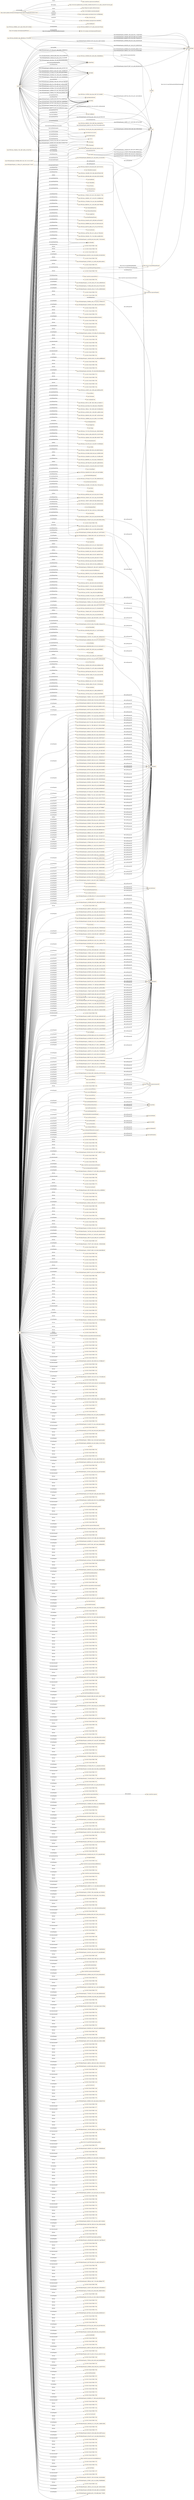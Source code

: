 digraph ar2dtool_diagram { 
rankdir=LR;
size="1501"
node [shape = rectangle, color="orange"]; "base:OWLClass_96ea9134_20ef_46a3_b0f7_d3027d23243c" "base:VehicleEnvironment" "base:OWLClass_265e5f0d_3305_469a_8eb8_f0f7bd457d9f" "base:OWLClass_d2f64388_08b5_4626_8be5_bf2614562bb8" "base:RoadEntity" "base:VehicleRole" "base:Position" "base:PlatoonPosition" "base:OWLClass_13788254_2532_4811_9014_dbce011779b1" "base:OWLClass_166589f1_2207_41d3_9674_2028f88023a0" "base:OWLClass_e7d3a948_a79a_4ac5_afa4_64ed3f0b89da" "base:OWLClass_06d0343c_33c1_42b3_9002_d0d1799f4eb0" "base:VulnerableRoadUser" "base:PlatoonVehicleState" "base:LengthUnit" "base:RoadTopologyPosition" "base:OWLClass_83ea8354_687d_43ff_90d0_3af7d450f297" "base:OWLClass_0f48f698_64aa_4985_9a7f_bd916ceb1cb9" "base:OWLClass_98c3f7ea_68d4_4a79_a704_f1976b704c4c" "base:Acceleration" "base:OWLClass_cc607fea_7b0c_4c21_a2b5_e2c739bc3dc6" "base:OWLClass_f24b2dfc_2761_47a6_9480_ec0abfb1d364" "base:Identifier" "base:Speed" "base:OWLClass_e25df1f1_e0a1_4068_aad5_db5fb5eac096" "base:Address" "base:Movement" "base:CardinalityUnit" "base:OWLClass_9cf57ce1_d667_48d1_8584_aa7ce6d45171" "base:OWLClass_be4109a9_87a9_43db_beb4_578fea4f939c" "base:OWLClass_290fca1c_78e5_46b9_ab4f_2033d6b4d53e" "base:RelativePosition" "base:Confidence" "base:OWLClass_a4196432_08c1_430d_9d01_ee9dfc14e3eb" "base:OWLClass_4bfa4944_d38c_459c_9d87_4e338c182ea9" "base:OWLClass_c44f689d_2aaa_4a2c_b6d4_212ce21b9ddc" "base:OWLClass_1f4abd1a_74d1_4b67_af48_ca114ba784cc" "base:ParkingSpotState" "http://www.w3.org/2006/time#TemporalEntity" "base:HeightUnit" "base:Shape" "base:OWLClass_7227c333_67f8_4f2d_a0e1_208d15683bb5" "base:OWLClass_15be0c1a_883a_4fd5_9979_251007910b0e" "base:OWLClass_bafa94d1_f45d_4de0_bffe_944828770df1" "base:AutomationLevel" "base:OWLClass_541e2198_ca01_41ad_84f7_b7a30d9ea8e2" "base:Width" "base:OWLClass_53a8de50_5ff3_4958_a536_88b878e064e1" "base:OWLClass_62243d84_3bdf_42e0_bac2_b39f3f612b69" "base:OWLClass_92dab589_1afc_4f99_a53c_031ddf5a1d85" "base:OWLClass_888ef99b_3ccc_45a4_bda4_3258bb4b4192" "base:OWLClass_268735bf_d97b_43a0_80f7_ead69c3861fa" "base:OWLClass_61da619c_144d_4fc9_a940_9c1b57546c89" "base:CriticalObject" "base:OWLClass_553f9409_f262_4ed9_a940_180eb68bbb2a" "base:OWLClass_6ded4038_8416_40d0_ac69_5bcf15fabfbe" "base:RoadSideEquipment" "base:OWLClass_c8793aa8_6734_43e7_9f32_b608c02d1e34" "base:ElectronicControlUnit" "base:OWLClass_41b1edb2_4130_4f0a_93cd_c756a1eab7aa" "base:OWLClass_ffc458d3_3e8a_4dff_904f_ec7570614f9e" "base:Route" "base:Platoon" "base:OWLClass_efb5f3dd_4e42_4e19_91b3_f451575038ea" "base:OWLClass_2cf5a915_2fa7_45e2_a4ea_20ec1bdc58fd" "base:OWLClass_15df2575_d996_4b3f_9fae_883d81a44a30" "base:OWLClass_947ba6c3_9ce7_4a5c_a976_566345f1840e" "base:ParkingSpotPoint" "base:OWLClass_94971367_db1c_452f_91a2_1995c81a2fd0" "http://www.w3.org/2006/time#Instant" "http://www.opengis.net/ont/geosparql#Feature" "base:RoutePoint" "base:OWLClass_0f6366c7_d3a5_4e5c_bca8_d91685c208eb" "base:RendezvousLocation" "base:OWLClass_cfecdba0_883f_43ef_adf1_98c3de11cc9b" "base:OWLClass_bff4c3a0_3e07_4aae_9181_397a4ee2d599" "base:OWLClass_21d7f629_2aba_4bac_8497_f5137ee99b07" "base:OWLClass_9ffbba79_32b5_41e3_9f34_6d82b4c49fe0" "base:Vehicle" "base:OWLClass_094f68a1_a622_4a62_9298_43b74210b8a4" "base:SpeedUnit" "base:OWLClass_9d2d61a5_6423_431c_8c17_f66a234d587c" "base:OWLClass_f09106b0_ba9c_4700_ab4b_39aaef655ccd" "base:OWLClass_91de0602_f2d1_482e_8232_da1880761c85" "base:OWLClass_f2cb18f1_9ed8_413f_9337_68fd1087045c" "base:OWLClass_68373d0b_d1af_406c_ab49_8e417a7e0b21" "base:OWLClass_5b9c46cb_baaf_45ba_969e_92e85d6983d4" "base:BrakeCapacity" "base:OWLClass_c4912a9c_366f_4c2b_854a_edd9f66ec5cb" "https://saref.etsi.org/core/UnitOfMeasure" "base:OWLClass_3096b70b_742e_457b_bf5d_25f45a9a648b" "base:OWLClass_8b969e76_5374_4dc6_a45d_f32e5769cafa" "base:OWLClass_0f557202_b185_4ef3_8c05_81db2baf20db" "base:Role" "base:Size" "base:OWLClass_fcb57ec1_afc8_4b03_9cf3_8421f6344901" "base:OWLClass_0b3e8737_7328_4260_b6e2_f855e0f82e3e" "base:OWLClass_3733d649_bb8c_48c7_a286_d7f876cb35b2" "base:OWLClass_4ce7d67e_7dad_43f9_943a_ffb902fff4da" "base:OWLClass_5e1a64d3_70e5_4bc5_a170_ebff12d7ae89" "https://saref.etsi.org/core/Property" "base:OWLClass_95b24950_82c9_441b_9721_f55e460d5359" "base:OWLClass_c74dee04_0497_4156_bcad_06a79021d4b3" "base:OWLClass_1163c853_03a4_424e_a15b_90c82df92c3b" "base:AbsolutePosition" "base:PlatoonRole" "base:OWLClass_8d1b028b_8208_4822_b117_692781df02fd" "base:Height" "base:Heading" "base:OWLClass_c1d049f7_df22_4f83_b2a0_4ca429bf8825" "base:Length" "https://saref.etsi.org/core/Device" "base:OWLClass_bd8483c2_495a_4bf6_99aa_e9ed5dc8f79a" "base:OWLClass_7fce15fa_fa0a_4b5a_a8a8_b45e6d2a2c6f" "base:OWLClass_eb1fda7a_fc6c_4dfb_ac2f_1ce59234bc97" "base:PlatoonState" "base:OWLClass_12e89c9b_50d5_4090_b6cd_0e86bbe47a6b" "base:OWLClass_92454d09_d714_4870_a8d4_c8c16bbc49d8" "base:OWLClass_fa5f78af_fe56_483b_827b_173ca314e748" "base:OWLClass_20c67e87_5dfb_4c76_a20e_a9a1e2b57ff0" "base:EndPoint" "base:OWLClass_94f5d4f4_4b13_4a73_b7f5_7355228bb218" "http://www.opengis.net/ont/geosparql#Geometry" "base:OWLClass_22982f5c_9880_4793_9b17_f7fc500a5afa" "base:StartPoint" "base:OWLClass_fa31be89_0e9b_40c1_b969_a6d086ef7079" "base:OWLClass_13e762a5_0ecb_471c_8d49_fc34ed7f9599" ; /*classes style*/
	"base:OWLDataProperty_38830b41_690c_4b41_ab82_9a8966aa2dab" -> "owl:topDataProperty" [ label = "rdfs:subPropertyOf" ];
	"base:hasRoadTopologyPosition" -> "base:hasPosition" [ label = "rdfs:subPropertyOf" ];
	"base:OWLDataProperty_09a5b87d_306f_4c3c_b57c_7592bed0cedf" -> "owl:topDataProperty" [ label = "rdfs:subPropertyOf" ];
	"base:OWLDataProperty_4aaa6720_eed7_4f31_ad73_9adc5a73a382" -> "owl:topDataProperty" [ label = "rdfs:subPropertyOf" ];
	"base:OWLDataProperty_a8d80f84_f6e8_46d1_af0b_3f90363b0184" -> "owl:topDataProperty" [ label = "rdfs:subPropertyOf" ];
	"base:OWLObjectProperty_86d16fea_910d_494f_8bbe_20b8f71ef694" -> "owl:topObjectProperty" [ label = "rdfs:subPropertyOf" ];
	"base:OWLObjectProperty_d5768645_10bc_45af_86f1_814188a6c3f6" -> "owl:topObjectProperty" [ label = "rdfs:subPropertyOf" ];
	"base:OWLObjectProperty_f67d8550_a383_4b8e_ace4_4415e11744ba" -> "owl:topObjectProperty" [ label = "rdfs:subPropertyOf" ];
	"base:OWLObjectProperty_fec2eb61_1c9a_494e_9c0a_4a3d48f0a8f5" -> "owl:topObjectProperty" [ label = "rdfs:subPropertyOf" ];
	"base:OWLDataProperty_ff9bc985_a541_44ae_86d3_ac24c26c5850" -> "owl:topDataProperty" [ label = "rdfs:subPropertyOf" ];
	"base:OWLObjectProperty_8506b9a4_0a36_4a00_b534_b90168b19e00" -> "owl:topObjectProperty" [ label = "rdfs:subPropertyOf" ];
	"base:OWLDataProperty_5dc71319_040e_42de_810f_71199a03d7d4" -> "owl:topDataProperty" [ label = "rdfs:subPropertyOf" ];
	"base:OWLDataProperty_8c6fab44_f789_4b2d_a521_d2b07d22cee1" -> "owl:topDataProperty" [ label = "rdfs:subPropertyOf" ];
	"base:OWLObjectProperty_9ba2d332_9e21_43c6_923d_693651f8598e" -> "owl:topObjectProperty" [ label = "rdfs:subPropertyOf" ];
	"base:OWLDataProperty_f2298d7d_786d_4ecb_bfbf_1f1f05620335" -> "owl:topDataProperty" [ label = "rdfs:subPropertyOf" ];
	"base:OWLDataProperty_12efd0ab_47d7_4e57_b0f0_b26833782b38" -> "owl:topDataProperty" [ label = "rdfs:subPropertyOf" ];
	"base:OWLDataProperty_a0332999_a036_4f2b_804f_8f6850dc43ec" -> "owl:topDataProperty" [ label = "rdfs:subPropertyOf" ];
	"base:OWLObjectProperty_e5450cde_7107_4cff_baa6_edf3d04f54b3" -> "owl:topObjectProperty" [ label = "rdfs:subPropertyOf" ];
	"base:consistsOfUser" -> "https://saref.etsi.org/core/consistsOf" [ label = "rdfs:subPropertyOf" ];
	"base:OWLDataProperty_5ffb9da5_4532_4044_a653_9daa8ff67d77" -> "owl:topDataProperty" [ label = "rdfs:subPropertyOf" ];
	"base:OWLObjectProperty_02f6074d_aa7b_4895_8f12_af5cf442df82" -> "owl:topObjectProperty" [ label = "rdfs:subPropertyOf" ];
	"base:OWLDataProperty_2c799e9a_9e5e_41ec_a2a7_c01ed577b149" -> "owl:topDataProperty" [ label = "rdfs:subPropertyOf" ];
	"base:OWLDataProperty_b0f2f6d4_c1c7_4e3f_87e9_42d6a3fcd73e" -> "owl:topDataProperty" [ label = "rdfs:subPropertyOf" ];
	"base:OWLDataProperty_08d750df_f5d2_4ee2_a60c_0f22be41612c" -> "owl:topDataProperty" [ label = "rdfs:subPropertyOf" ];
	"base:OWLObjectProperty_176ada7d_aa89_4392_b81c_595cd5efb0bf" -> "owl:topObjectProperty" [ label = "rdfs:subPropertyOf" ];
	"base:OWLDataProperty_c4cbdc2f_f15d_4644_a5f6_6a73e460bff9" -> "owl:topDataProperty" [ label = "rdfs:subPropertyOf" ];
	"base:OWLObjectProperty_69ed9b78_b6bd_44f0_a8d2_6fcf749b3b83" -> "owl:topObjectProperty" [ label = "rdfs:subPropertyOf" ];
	"base:OWLDataProperty_a702ae60_58a8_4f5c_ad85_8269bb5f938b" -> "owl:topDataProperty" [ label = "rdfs:subPropertyOf" ];
	"base:OWLDataProperty_0b5e152d_f903_4668_b5ec_ca0de06fc8cf" -> "owl:topDataProperty" [ label = "rdfs:subPropertyOf" ];
	"base:OWLObjectProperty_3715807f_6993_4b91_99b5_6e09b7e002f7" -> "owl:topObjectProperty" [ label = "rdfs:subPropertyOf" ];
	"base:OWLObjectProperty_84472f38_3ef3_49ae_94a4_86c6af91ca47" -> "owl:topObjectProperty" [ label = "rdfs:subPropertyOf" ];
	"base:hasParkingSpotState" -> "base:hasState" [ label = "rdfs:subPropertyOf" ];
	"base:OWLDataProperty_6924a183_54c6_4fb8_9e3a_a09fcd156fc4" -> "owl:topDataProperty" [ label = "rdfs:subPropertyOf" ];
	"base:OWLObjectProperty_f7758d75_71b3_49f3_99d5_d6cc9454fe36" -> "owl:topObjectProperty" [ label = "rdfs:subPropertyOf" ];
	"base:OWLDataProperty_e78856f6_386f_4629_9261_bfe5621032ea" -> "owl:topDataProperty" [ label = "rdfs:subPropertyOf" ];
	"base:OWLObjectProperty_528a165b_8fa4_412b_bacd_06f7965ab7c0" -> "owl:topObjectProperty" [ label = "rdfs:subPropertyOf" ];
	"base:OWLDataProperty_bec953e0_99cd_4bc2_9585_3ac2e1f2d5bc" -> "owl:topDataProperty" [ label = "rdfs:subPropertyOf" ];
	"base:OWLObjectProperty_c3b9de21_b4a1_40d5_83c2_50a6e3e296fd" -> "owl:topObjectProperty" [ label = "rdfs:subPropertyOf" ];
	"base:OWLObjectProperty_e2addb74_362f_4783_a0b1_ed8a3446159d" -> "owl:topObjectProperty" [ label = "rdfs:subPropertyOf" ];
	"base:OWLClass_094f68a1_a622_4a62_9298_43b74210b8a4" -> "base:OWLClass_8b969e76_5374_4dc6_a45d_f32e5769cafa" [ label = "owl:disjointWith" ];
	"base:OWLObjectProperty_973e3f29_5d25_4855_8de5_b83cc62a5278" -> "owl:topObjectProperty" [ label = "rdfs:subPropertyOf" ];
	"base:OWLObjectProperty_d00a0ecd_81fb_462e_80f9_f0d345af4503" -> "owl:topObjectProperty" [ label = "rdfs:subPropertyOf" ];
	"base:OWLDataProperty_5c12ec61_93c8_4e7e_9a3d_79985f8c8f66" -> "owl:topDataProperty" [ label = "rdfs:subPropertyOf" ];
	"base:OWLDataProperty_fcaa535d_d9ab_4f50_ab17_19845c31225c" -> "owl:topDataProperty" [ label = "rdfs:subPropertyOf" ];
	"base:OWLDataProperty_b432ecd6_4f93_4378_bad1_b2b1f6c8e610" -> "owl:topDataProperty" [ label = "rdfs:subPropertyOf" ];
	"base:OWLDataProperty_04a76b4a_0876_4bee_b70d_249d2ee67e45" -> "owl:topDataProperty" [ label = "rdfs:subPropertyOf" ];
	"base:OWLObjectProperty_c6594c5c_8831_4676_ad78_faca343bdacd" -> "owl:topObjectProperty" [ label = "rdfs:subPropertyOf" ];
	"base:OWLObjectProperty_6a4690e0_e374_4339_833a_419a32069b6f" -> "owl:topObjectProperty" [ label = "rdfs:subPropertyOf" ];
	"base:OWLDataProperty_505a9121_f1b8_4367_b398_73d49f865295" -> "owl:topDataProperty" [ label = "rdfs:subPropertyOf" ];
	"base:OWLDataProperty_d7eb8b4e_a3bc_4c79_bcb3_917f8841b57d" -> "owl:topDataProperty" [ label = "rdfs:subPropertyOf" ];
	"base:OWLDataProperty_3ff7e4b3_c86c_4841_a3be_82c6c2bebbdb" -> "owl:topDataProperty" [ label = "rdfs:subPropertyOf" ];
	"base:hasHeight" -> "owl:topObjectProperty" [ label = "rdfs:subPropertyOf" ];
	"base:OWLDataProperty_979ab07d_610a_4b16_b65f_f3982cc0695a" -> "owl:topDataProperty" [ label = "rdfs:subPropertyOf" ];
	"base:OWLDataProperty_e01bbe6e_a4b0_46db_aa47_3c09791b6b71" -> "owl:topDataProperty" [ label = "rdfs:subPropertyOf" ];
	"base:OWLDataProperty_07fb406b_6937_480c_8837_9abd59610813" -> "owl:topDataProperty" [ label = "rdfs:subPropertyOf" ];
	"base:OWLDataProperty_6621c101_15db_41c4_b207_6c4075cb200b" -> "owl:topDataProperty" [ label = "rdfs:subPropertyOf" ];
	"base:OWLDataProperty_e938d222_ed2a_4782_9a44_2a83800b78dc" -> "owl:topDataProperty" [ label = "rdfs:subPropertyOf" ];
	"base:OWLDataProperty_7f2d60ca_27e2_430d_ae4a_a650692179af" -> "owl:topDataProperty" [ label = "rdfs:subPropertyOf" ];
	"base:OWLDataProperty_8f8e8822_666d_46e2_8091_69e92d3de4ad" -> "owl:topDataProperty" [ label = "rdfs:subPropertyOf" ];
	"base:consistsOfObject" -> "https://saref.etsi.org/core/consistsOf" [ label = "rdfs:subPropertyOf" ];
	"base:OWLObjectProperty_0a785506_86db_4cb2_931e_0042b8018116" -> "owl:topObjectProperty" [ label = "rdfs:subPropertyOf" ];
	"base:OWLObjectProperty_ecc55dbf_0b70_49e2_9b3a_1504187b0e27" -> "owl:topObjectProperty" [ label = "rdfs:subPropertyOf" ];
	"base:OWLObjectProperty_11fd5b82_f2c2_4722_a7af_2b88f7fd242e" -> "owl:topObjectProperty" [ label = "rdfs:subPropertyOf" ];
	"base:OWLDataProperty_3ea060c5_d881_49b2_ba18_16cc053458f7" -> "owl:topDataProperty" [ label = "rdfs:subPropertyOf" ];
	"base:OWLDataProperty_10ee3a01_eda0_4f28_8d63_c1a611c5568e" -> "owl:topDataProperty" [ label = "rdfs:subPropertyOf" ];
	"base:OWLObjectProperty_d7704efc_68c3_4c77_8813_11ef8d2fb8fd" -> "owl:topObjectProperty" [ label = "rdfs:subPropertyOf" ];
	"base:OWLObjectProperty_7d7c27b0_6c8d_4160_a59c_1a0d5d8131f4" -> "owl:topObjectProperty" [ label = "rdfs:subPropertyOf" ];
	"base:OWLObjectProperty_c72df0c8_8954_4587_af1d_9607fce011b4" -> "owl:topObjectProperty" [ label = "rdfs:subPropertyOf" ];
	"base:OWLDataProperty_01053c19_cb0e_47e6_b686_3c0abaad126c" -> "owl:topDataProperty" [ label = "rdfs:subPropertyOf" ];
	"base:OWLObjectProperty_f41c4777_3fb5_4cf5_b418_3173f019f556" -> "owl:topObjectProperty" [ label = "rdfs:subPropertyOf" ];
	"base:hasRelativePosition" -> "base:hasPosition" [ label = "rdfs:subPropertyOf" ];
	"base:consistsOfEntity" -> "https://saref.etsi.org/core/consistsOf" [ label = "rdfs:subPropertyOf" ];
	"base:OWLDataProperty_916059f1_1594_4a5f_b782_7178e0078826" -> "owl:topDataProperty" [ label = "rdfs:subPropertyOf" ];
	"base:OWLDataProperty_b3c51567_566e_407d_ac3f_648f65b9fbef" -> "owl:topDataProperty" [ label = "rdfs:subPropertyOf" ];
	"base:OWLDataProperty_c7a61932_72c5_4845_a5fc_2a68aee4ce54" -> "owl:topDataProperty" [ label = "rdfs:subPropertyOf" ];
	"base:OWLObjectProperty_1de05e22_895a_4221_8c7c_c4b3a1d4b5e8" -> "owl:topObjectProperty" [ label = "rdfs:subPropertyOf" ];
	"base:consistsOfEvent" -> "https://saref.etsi.org/core/consistsOf" [ label = "rdfs:subPropertyOf" ];
	"base:OWLObjectProperty_1b50f7f1_517e_4c99_a7b5_776400f5a8b9" -> "owl:topObjectProperty" [ label = "rdfs:subPropertyOf" ];
	"base:hasPlatoonMember" -> "base:hasMember" [ label = "rdfs:subPropertyOf" ];
	"base:hasPlatoonPosition" -> "base:hasPosition" [ label = "rdfs:subPropertyOf" ];
	"base:OWLDataProperty_e6d2f71b_f38c_4219_80fb_9dc369063a9e" -> "owl:topDataProperty" [ label = "rdfs:subPropertyOf" ];
	"base:OWLObjectProperty_fae64043_627a_4cd2_b208_610143b8d10a" -> "owl:topObjectProperty" [ label = "rdfs:subPropertyOf" ];
	"base:OWLObjectProperty_c0153dfb_8296_4272_9c46_b43ec6e95440" -> "owl:topObjectProperty" [ label = "rdfs:subPropertyOf" ];
	"base:OWLObjectProperty_9f8a279e_b3e1_496a_b716_0954de39571a" -> "owl:topObjectProperty" [ label = "rdfs:subPropertyOf" ];
	"base:OWLDataProperty_fedd5edb_c93d_4220_a572_0532c8fa29eb" -> "owl:topDataProperty" [ label = "rdfs:subPropertyOf" ];
	"base:OWLObjectProperty_b335d7ef_9c35_464b_b6bb_233368cc9f6b" -> "owl:topObjectProperty" [ label = "rdfs:subPropertyOf" ];
	"https://physta.github.io/frontier/OnToology/Frontier.ttl/documentation/doc/index-en.html" -> "https://saref.etsi.org/sources/saref4auto/" [ label = ":source" ];
	"https://physta.github.io/frontier/OnToology/Frontier.ttl/documentation/doc/index-en.html" -> "https://www.etsi.org/deliver/etsi_ts/103400_103499/10341007/01.01.01_60/ts_10341007v010101p.pdf" [ label = "rdfs:seeAlso" ];
	"https://physta.github.io/frontier/OnToology/Frontier.ttl/documentation/doc/index-en.html" -> "https://physta.github.io/frontier/OnToology/Frontier.ttl/documentation/doc/index-en.html" [ label = "owl:versionIRI" ];
	"https://physta.github.io/frontier/OnToology/Frontier.ttl/documentation/doc/index-en.html" -> "https://forge.etsi.org/etsi-software-license" [ label = ":license" ];
	"https://physta.github.io/frontier/OnToology/Frontier.ttl/documentation/doc/index-en.html" -> "https://www.linkedin.com/in/lauradaniele" [ label = ":creator" ];
	"https://physta.github.io/frontier/OnToology/Frontier.ttl/documentation/doc/index-en.html" -> "https://scholar.google.com/citations?user=coCDIj8AAAAJ" [ label = ":contributor" ];
	"https://physta.github.io/frontier/OnToology/Frontier.ttl/documentation/doc/index-en.html" -> "https://www.etsi.org/" [ label = ":publisher" ];
	"https://physta.github.io/frontier/OnToology/Frontier.ttl/documentation/doc/index-en.html" -> "https://www.linkedin.com/in/pol-torres-46a83863/" [ label = ":contributor" ];
	"https://physta.github.io/frontier/OnToology/Frontier.ttl/documentation/doc/index-en.html" -> "http://netellany.fr/" [ label = ":creator" ];
	"base:hasMovement" -> "owl:topObjectProperty" [ label = "rdfs:subPropertyOf" ];
	"base:OWLDataProperty_9db499d6_b838_4219_b120_d623ec0f317a" -> "owl:topDataProperty" [ label = "rdfs:subPropertyOf" ];
	"base:hasPlatoonRole" -> "base:hasRole" [ label = "rdfs:subPropertyOf" ];
	"base:OWLDataProperty_5a87f1b5_319a_42cd_897b_25d95ad4a3bb" -> "owl:topDataProperty" [ label = "rdfs:subPropertyOf" ];
	"base:OWLDataProperty_637c1bba_e017_4de4_8958_7448fe693c5c" -> "owl:topDataProperty" [ label = "rdfs:subPropertyOf" ];
	"base:OWLDataProperty_75bd4bc2_7a04_4c7d_a015_29433f74cb09" -> "owl:topDataProperty" [ label = "rdfs:subPropertyOf" ];
	"base:isMemberOfPlatoon" -> "base:isMemberOf" [ label = "rdfs:subPropertyOf" ];
	"base:OWLObjectProperty_81164e4c_8831_42bd_854a_307870201964" -> "owl:topObjectProperty" [ label = "rdfs:subPropertyOf" ];
	"base:OWLObjectProperty_ddefb37a_2886_4ba5_8171_a125d7eafa13" -> "owl:topObjectProperty" [ label = "rdfs:subPropertyOf" ];
	"base:OWLDataProperty_01fa3d2f_4a83_47a8_9acf_ce97ab597afd" -> "owl:topDataProperty" [ label = "rdfs:subPropertyOf" ];
	"base:hasWidth" -> "owl:topObjectProperty" [ label = "rdfs:subPropertyOf" ];
	"base:OWLObjectProperty_e9879b40_aa3b_4581_884a_88a560b7ba7a" -> "owl:topObjectProperty" [ label = "rdfs:subPropertyOf" ];
	"base:OWLObjectProperty_e19c899e_befb_4651_a08b_e08f10476c80" -> "owl:topObjectProperty" [ label = "rdfs:subPropertyOf" ];
	"base:OWLObjectProperty_80555fcc_3d1c_40a6_abf7_6952da0a1d8e" -> "owl:topObjectProperty" [ label = "rdfs:subPropertyOf" ];
	"base:OWLDataProperty_bfaf4c39_c168_47b6_9748_6a3d81a91005" -> "owl:topDataProperty" [ label = "rdfs:subPropertyOf" ];
	"base:OWLDataProperty_7fcdeaff_9200_49ed_ba63_d86d8c2a109d" -> "owl:topDataProperty" [ label = "rdfs:subPropertyOf" ];
	"base:OWLClass_1f4abd1a_74d1_4b67_af48_ca114ba784cc" -> "base:OWLClass_cfecdba0_883f_43ef_adf1_98c3de11cc9b" [ label = "owl:disjointWith" ];
	"base:OWLObjectProperty_4f638d21_9517_451f_a0ee_f334ecdd0225" -> "owl:topObjectProperty" [ label = "rdfs:subPropertyOf" ];
	"base:OWLObjectProperty_62c4cdec_58ce_4e22_a58e_c3c040e6aeaf" -> "owl:topObjectProperty" [ label = "rdfs:subPropertyOf" ];
	"base:OWLDataProperty_bc06f4bd_3a70_43c8_802e_a89d11c27011" -> "owl:topDataProperty" [ label = "rdfs:subPropertyOf" ];
	"base:OWLDataProperty_a84df712_7533_4aa0_b56a_cd3fcd9b0c75" -> "owl:topDataProperty" [ label = "rdfs:subPropertyOf" ];
	"base:hasSize" -> "owl:topObjectProperty" [ label = "rdfs:subPropertyOf" ];
	"base:OWLDataProperty_e27b5a64_7041_4f52_8c4f_613418bbe6e9" -> "owl:topDataProperty" [ label = "rdfs:subPropertyOf" ];
	"base:OWLDataProperty_84c31745_3b61_4dee_9159_eb572bec4613" -> "owl:topDataProperty" [ label = "rdfs:subPropertyOf" ];
	"base:consistsOfVehicle" -> "https://saref.etsi.org/core/consistsOf" [ label = "rdfs:subPropertyOf" ];
	"base:isMemberOfVehicleEnvironment" -> "base:isMemberOf" [ label = "rdfs:subPropertyOf" ];
	"base:OWLDataProperty_9da1c74c_7d0f_4d66_8e27_d355ce236889" -> "owl:topDataProperty" [ label = "rdfs:subPropertyOf" ];
	"base:OWLObjectProperty_7ec221d0_eefb_439b_962c_f708006e8cdd" -> "owl:topObjectProperty" [ label = "rdfs:subPropertyOf" ];
	"base:OWLObjectProperty_2a2e1338_060c_4c53_8794_35d62877abcb" -> "owl:topObjectProperty" [ label = "rdfs:subPropertyOf" ];
	"base:OWLObjectProperty_29c935c3_c38d_49f2_bd07_1989d5ebf077" -> "owl:topObjectProperty" [ label = "rdfs:subPropertyOf" ];
	"base:OWLDataProperty_a5fa2ca1_0fc7_4c21_9918_9d548a7fe6b1" -> "owl:topDataProperty" [ label = "rdfs:subPropertyOf" ];
	"base:OWLDataProperty_684b6c43_2b9d_4282_916a_942df12081b2" -> "owl:topDataProperty" [ label = "rdfs:subPropertyOf" ];
	"base:hasLength" -> "owl:topObjectProperty" [ label = "rdfs:subPropertyOf" ];
	"base:OWLObjectProperty_83a97f90_f2e2_4361_97ec_1506fc173f91" -> "owl:topObjectProperty" [ label = "rdfs:subPropertyOf" ];
	"base:hasDestinationAddress" -> "base:hasDestination" [ label = "rdfs:subPropertyOf" ];
	"base:hasAbsolutePosition" -> "base:hasPosition" [ label = "rdfs:subPropertyOf" ];
	"base:hasPerceptionState" -> "base:hasState" [ label = "rdfs:subPropertyOf" ];
	"base:OWLDataProperty_a4580d6d_056f_4052_84ab_58dc6600ae9b" -> "owl:topDataProperty" [ label = "rdfs:subPropertyOf" ];
	"base:OWLDataProperty_fed8ef96_e656_4a05_b926_290f07fc8435" -> "owl:topDataProperty" [ label = "rdfs:subPropertyOf" ];
	"base:OWLDataProperty_6e09b704_8974_4ec4_a142_ea51cd76104d" -> "owl:topDataProperty" [ label = "rdfs:subPropertyOf" ];
	"base:OWLDataProperty_d3e2b42f_25a7_4a0e_ad32_b2711c7e3d7f" -> "owl:topDataProperty" [ label = "rdfs:subPropertyOf" ];
	"base:OWLDataProperty_40d1f792_6be2_4e07_a288_85da93c421fb" -> "owl:topDataProperty" [ label = "rdfs:subPropertyOf" ];
	"base:OWLDataProperty_e84d0b9f_a533_4acb_be55_b377f08ffb07" -> "owl:topDataProperty" [ label = "rdfs:subPropertyOf" ];
	"base:OWLDataProperty_27cf229d_d8e4_403c_8ae1_46ad04893002" -> "owl:topDataProperty" [ label = "rdfs:subPropertyOf" ];
	"NULL" -> "base:OWLDataProperty_fcaa535d_d9ab_4f50_ab17_19845c31225c" [ label = "owl:onProperty" ];
	"NULL" -> "1e1c3b10:183ac576d06:-7ec0" [ label = "rdf:rest" ];
	"NULL" -> "1e1c3b10:183ac576d06:-7f98" [ label = "rdf:rest" ];
	"NULL" -> "base:OWLClass_13788254_2532_4811_9014_dbce011779b1" [ label = "owl:allValuesFrom" ];
	"NULL" -> "1e1c3b10:183ac576d06:-7f48" [ label = "rdf:rest" ];
	"NULL" -> "base:OWLClass_e25df1f1_e0a1_4068_aad5_db5fb5eac096" [ label = "owl:allValuesFrom" ];
	"NULL" -> "1e1c3b10:183ac576d06:-7fab" [ label = "rdf:rest" ];
	"NULL" -> "base:OWLDataProperty_0f23d1f4_96c4_4673_8d73_d88d37111aae" [ label = "owl:onProperty" ];
	"NULL" -> "1e1c3b10:183ac576d06:-7f09" [ label = "rdf:rest" ];
	"NULL" -> "base:OWLObjectProperty_62c4cdec_58ce_4e22_a58e_c3c040e6aeaf" [ label = "owl:onProperty" ];
	"NULL" -> "base:OWLObjectProperty_80555fcc_3d1c_40a6_abf7_6952da0a1d8e" [ label = "owl:onProperty" ];
	"NULL" -> "1e1c3b10:183ac576d06:-7f8a" [ label = "owl:intersectionOf" ];
	"NULL" -> "1e1c3b10:183ac576d06:-7ffb" [ label = "rdf:rest" ];
	"NULL" -> "https://saref.etsi.org/core/measuresProperty" [ label = "owl:onProperty" ];
	"NULL" -> "base:OWLClass_68373d0b_d1af_406c_ab49_8e417a7e0b21" [ label = "owl:allValuesFrom" ];
	"NULL" -> "base:hasOpeningTimeAvailability" [ label = "owl:onProperty" ];
	"NULL" -> "base:OWLDataProperty_6621c101_15db_41c4_b207_6c4075cb200b" [ label = "owl:onProperty" ];
	"NULL" -> "base:OWLObjectProperty_1828ea5b_6175_4e01_88e4_a1b9cab3b318" [ label = "owl:onProperty" ];
	"NULL" -> "base:OWLDataProperty_c7a61932_72c5_4845_a5fc_2a68aee4ce54" [ label = "owl:onProperty" ];
	"NULL" -> "1e1c3b10:183ac576d06:-7f66" [ label = "rdf:rest" ];
	"NULL" -> "base:OWLClass_166589f1_2207_41d3_9674_2028f88023a0" [ label = "owl:allValuesFrom" ];
	"NULL" -> "base:OWLClass_5b9c46cb_baaf_45ba_969e_92e85d6983d4" [ label = "rdf:first" ];
	"NULL" -> "1e1c3b10:183ac576d06:-7f06" [ label = "owl:intersectionOf" ];
	"NULL" -> "1e1c3b10:183ac576d06:-7f23" [ label = "rdf:rest" ];
	"NULL" -> "1e1c3b10:183ac576d06:-7f73" [ label = "rdf:rest" ];
	"NULL" -> "base:hasCoordinateY" [ label = "owl:onProperty" ];
	"NULL" -> "base:OWLObjectProperty_9901255f_dfb4_4d3d_a228_ce14f9f690b1" [ label = "owl:onProperty" ];
	"NULL" -> "1e1c3b10:183ac576d06:-7efc" [ label = "rdf:rest" ];
	"NULL" -> "1e1c3b10:183ac576d06:-7f41" [ label = "rdf:rest" ];
	"NULL" -> "base:OWLObjectProperty_9042db3b_0507_4125_a4b2_ea6362e6733d" [ label = "owl:onProperty" ];
	"NULL" -> "1e1c3b10:183ac576d06:-7fc9" [ label = "rdf:rest" ];
	"NULL" -> "base:OWLDataProperty_43d6eecc_f49f_4c00_9771_615a10022646" [ label = "owl:onProperty" ];
	"NULL" -> "base:hasShape" [ label = "owl:onProperty" ];
	"NULL" -> "base:hasRoadTopologyPosition" [ label = "owl:onProperty" ];
	"NULL" -> "base:OWLDataProperty_08d750df_f5d2_4ee2_a60c_0f22be41612c" [ label = "owl:onProperty" ];
	"NULL" -> "base:OWLClass_9d2d61a5_6423_431c_8c17_f66a234d587c" [ label = "rdf:first" ];
	"NULL" -> "1e1c3b10:183ac576d06:-7fd6" [ label = "rdf:rest" ];
	"NULL" -> "base:OWLObjectProperty_69ed9b78_b6bd_44f0_a8d2_6fcf749b3b83" [ label = "owl:onProperty" ];
	"NULL" -> "1e1c3b10:183ac576d06:-7fd2" [ label = "rdf:rest" ];
	"NULL" -> "base:OWLClass_d2f64388_08b5_4626_8be5_bf2614562bb8" [ label = "rdf:first" ];
	"NULL" -> "base:OWLClass_6ded4038_8416_40d0_ac69_5bcf15fabfbe" [ label = "owl:allValuesFrom" ];
	"NULL" -> "1e1c3b10:183ac576d06:-7f5f" [ label = "rdf:rest" ];
	"NULL" -> "base:AbsolutePosition" [ label = "owl:someValuesFrom" ];
	"NULL" -> "1e1c3b10:183ac576d06:-7f9a" [ label = "rdf:rest" ];
	"NULL" -> "base:OWLObjectProperty_da27b0a2_c008_4b6b_8ba7_1476dec12212" [ label = "owl:onProperty" ];
	"NULL" -> "base:OWLDataProperty_256f4739_674a_4c52_b056_e77800d5d5c0" [ label = "owl:onProperty" ];
	"NULL" -> "1e1c3b10:183ac576d06:-7f5b" [ label = "rdf:rest" ];
	"NULL" -> "base:OWLObjectProperty_fae64043_627a_4cd2_b208_610143b8d10a" [ label = "owl:onProperty" ];
	"NULL" -> "base:OWLClass_95b24950_82c9_441b_9721_f55e460d5359" [ label = "owl:allValuesFrom" ];
	"NULL" -> "base:OWLDataProperty_e2e3571c_6cce_4d03_99c1_84214f5134f9" [ label = "owl:onProperty" ];
	"NULL" -> "1e1c3b10:183ac576d06:-7f2d" [ label = "rdf:rest" ];
	"NULL" -> "xsd:int" [ label = "owl:someValuesFrom" ];
	"NULL" -> "base:OWLObjectProperty_615265e0_22be_4ba1_9371_94b2a0531841" [ label = "owl:onProperty" ];
	"NULL" -> "base:OWLObjectProperty_73ea7bad_1dc6_46ad_a0d9_50840b1860cd" [ label = "owl:onProperty" ];
	"NULL" -> "base:OWLDataProperty_a3729453_1a17_4c65_9d11_a8ae26c2e484" [ label = "owl:onProperty" ];
	"NULL" -> "base:OWLObjectProperty_39823736_a0f3_4696_9c07_6a16dd6fc237" [ label = "owl:onProperty" ];
	"NULL" -> "1e1c3b10:183ac576d06:-7ed7" [ label = "rdf:rest" ];
	"NULL" -> "base:OWLObjectProperty_2705cf73_4491_46ef_a8e1_103b5d454dde" [ label = "owl:onProperty" ];
	"NULL" -> "1e1c3b10:183ac576d06:-7ed3" [ label = "rdf:rest" ];
	"NULL" -> "owl:real" [ label = "owl:someValuesFrom" ];
	"NULL" -> "base:OWLDataProperty_1383c087_b690_412b_8548_54bb20fb6269" [ label = "owl:onProperty" ];
	"NULL" -> "1e1c3b10:183ac576d06:-7ee0" [ label = "rdf:rest" ];
	"NULL" -> "1e1c3b10:183ac576d06:-7fbe" [ label = "rdf:rest" ];
	"NULL" -> "base:OWLDataProperty_385d38c7_7179_4310_a056_6173d0bd3687" [ label = "owl:onProperty" ];
	"NULL" -> "base:OWLClass_bff4c3a0_3e07_4aae_9181_397a4ee2d599" [ label = "owl:onClass" ];
	"NULL" -> "owl:real" [ label = "owl:allValuesFrom" ];
	"NULL" -> "1e1c3b10:183ac576d06:-7f29" [ label = "rdf:rest" ];
	"NULL" -> "1e1c3b10:183ac576d06:-7f57" [ label = "owl:intersectionOf" ];
	"NULL" -> "1e1c3b10:183ac576d06:-7fdc" [ label = "rdf:rest" ];
	"NULL" -> "1e1c3b10:183ac576d06:-7fb1" [ label = "owl:intersectionOf" ];
	"NULL" -> "base:OWLDataProperty_66087374_a235_4c1b_b9ff_8847817ab0a0" [ label = "owl:onProperty" ];
	"NULL" -> "1e1c3b10:183ac576d06:-7f86" [ label = "rdf:rest" ];
	"NULL" -> "base:OWLClass_91de0602_f2d1_482e_8232_da1880761c85" [ label = "rdf:first" ];
	"NULL" -> "1e1c3b10:183ac576d06:-7faa" [ label = "rdf:rest" ];
	"NULL" -> "base:hasRelativePosition" [ label = "owl:onProperty" ];
	"NULL" -> "1e1c3b10:183ac576d06:-7ebf" [ label = "rdf:rest" ];
	"NULL" -> "1e1c3b10:183ac576d06:-7f04" [ label = "rdf:rest" ];
	"NULL" -> "base:consistsOfObject" [ label = "owl:onProperty" ];
	"NULL" -> "1e1c3b10:183ac576d06:-7f93" [ label = "rdf:rest" ];
	"NULL" -> "base:OWLDataProperty_a84df712_7533_4aa0_b56a_cd3fcd9b0c75" [ label = "owl:onProperty" ];
	"NULL" -> "1e1c3b10:183ac576d06:-7f54" [ label = "rdf:rest" ];
	"NULL" -> "https://saref.etsi.org/core/Property" [ label = "owl:allValuesFrom" ];
	"NULL" -> "1e1c3b10:183ac576d06:-7f61" [ label = "rdf:rest" ];
	"NULL" -> "1e1c3b10:183ac576d06:-7eea" [ label = "rdf:rest" ];
	"NULL" -> "1e1c3b10:183ac576d06:-7fe9" [ label = "rdf:rest" ];
	"NULL" -> "base:OWLDataProperty_75bd4bc2_7a04_4c7d_a015_29433f74cb09" [ label = "owl:onProperty" ];
	"NULL" -> "1e1c3b10:183ac576d06:-7fe5" [ label = "rdf:rest" ];
	"NULL" -> "1e1c3b10:183ac576d06:-7fec" [ label = "owl:intersectionOf" ];
	"NULL" -> "base:OWLDataProperty_b0f2f6d4_c1c7_4e3f_87e9_42d6a3fcd73e" [ label = "owl:onProperty" ];
	"NULL" -> "base:OWLDataProperty_9db499d6_b838_4219_b120_d623ec0f317a" [ label = "owl:onProperty" ];
	"NULL" -> "base:RoadSideEquipment" [ label = "owl:someValuesFrom" ];
	"NULL" -> "base:OWLObjectProperty_3715807f_6993_4b91_99b5_6e09b7e002f7" [ label = "owl:onProperty" ];
	"NULL" -> "1e1c3b10:183ac576d06:-7fb7" [ label = "rdf:rest" ];
	"NULL" -> "1e1c3b10:183ac576d06:-7eb7" [ label = "owl:members" ];
	"NULL" -> "1e1c3b10:183ac576d06:-7f6e" [ label = "rdf:rest" ];
	"NULL" -> "base:OWLObjectProperty_745649a9_cd3a_45f7_9217_0702d5e456a8" [ label = "owl:onProperty" ];
	"NULL" -> "1e1c3b10:183ac576d06:-7ff2" [ label = "rdf:rest" ];
	"NULL" -> "xsd:dateTimeStamp" [ label = "owl:allValuesFrom" ];
	"NULL" -> "1e1c3b10:183ac576d06:-7fc4" [ label = "rdf:rest" ];
	"NULL" -> "1e1c3b10:183ac576d06:-7f7b" [ label = "rdf:rest" ];
	"NULL" -> "base:RoadEntity" [ label = "owl:someValuesFrom" ];
	"NULL" -> "1e1c3b10:183ac576d06:-7fc0" [ label = "rdf:rest" ];
	"NULL" -> "base:VehicleRole" [ label = "owl:someValuesFrom" ];
	"NULL" -> "base:OWLObjectProperty_710d82cc_aeb7_4a17_ab7f_1dbb52d0ef8c" [ label = "owl:onProperty" ];
	"NULL" -> "base:OWLClass_15be0c1a_883a_4fd5_9979_251007910b0e" [ label = "owl:allValuesFrom" ];
	"NULL" -> "https://saref.etsi.org/saref4syst/hasSubSystem" [ label = "owl:onProperty" ];
	"NULL" -> "1e1c3b10:183ac576d06:-7fa2" [ label = "owl:intersectionOf" ];
	"NULL" -> "https://saref.etsi.org/core/Device" [ label = "owl:allValuesFrom" ];
	"NULL" -> "1e1c3b10:183ac576d06:-7f0e" [ label = "rdf:rest" ];
	"NULL" -> "1e1c3b10:183ac576d06:-7ee6" [ label = "rdf:rest" ];
	"NULL" -> "base:OWLObjectProperty_7ec221d0_eefb_439b_962c_f708006e8cdd" [ label = "owl:onProperty" ];
	"NULL" -> "base:OWLClass_541e2198_ca01_41ad_84f7_b7a30d9ea8e2" [ label = "rdf:first" ];
	"NULL" -> "base:OWLClass_98c3f7ea_68d4_4a79_a704_f1976b704c4c" [ label = "owl:allValuesFrom" ];
	"NULL" -> "1e1c3b10:183ac576d06:-7eb8" [ label = "rdf:rest" ];
	"NULL" -> "1e1c3b10:183ac576d06:-7f1b" [ label = "rdf:rest" ];
	"NULL" -> "1e1c3b10:183ac576d06:-7ef3" [ label = "rdf:rest" ];
	"NULL" -> "1e1c3b10:183ac576d06:-7f22" [ label = "owl:intersectionOf" ];
	"NULL" -> "base:OWLDataProperty_ab0e1d0c_450b_49f6_92c5_2576fd8e2d27" [ label = "owl:onProperty" ];
	"NULL" -> "base:OWLDataProperty_fed8ef96_e656_4a05_b926_290f07fc8435" [ label = "owl:onProperty" ];
	"NULL" -> "1e1c3b10:183ac576d06:-7fa8" [ label = "owl:intersectionOf" ];
	"NULL" -> "1e1c3b10:183ac576d06:-7fb8" [ label = "owl:intersectionOf" ];
	"NULL" -> "base:OWLDataProperty_07fb406b_6937_480c_8837_9abd59610813" [ label = "owl:onProperty" ];
	"NULL" -> "1e1c3b10:183ac576d06:-7ec5" [ label = "rdf:rest" ];
	"NULL" -> "1e1c3b10:183ac576d06:-7fd4" [ label = "owl:intersectionOf" ];
	"NULL" -> "base:OWLObjectProperty_5fea6953_4204_4cb7_8c22_5702c0d81e03" [ label = "owl:onProperty" ];
	"NULL" -> "1e1c3b10:183ac576d06:-7fde" [ label = "rdf:rest" ];
	"NULL" -> "base:OWLObjectProperty_9a72e870_cb28_424f_b327_635340d39c5b" [ label = "owl:onProperty" ];
	"NULL" -> "1e1c3b10:183ac576d06:-7ec1" [ label = "rdf:rest" ];
	"NULL" -> "base:Platoon" [ label = "owl:someValuesFrom" ];
	"NULL" -> "1e1c3b10:183ac576d06:-7f49" [ label = "rdf:rest" ];
	"NULL" -> "1e1c3b10:183ac576d06:-7ed5" [ label = "owl:intersectionOf" ];
	"NULL" -> "base:OWLDataProperty_b432ecd6_4f93_4378_bad1_b2b1f6c8e610" [ label = "owl:onProperty" ];
	"NULL" -> "1e1c3b10:183ac576d06:-7f99" [ label = "rdf:rest" ];
	"NULL" -> "base:OWLObjectProperty_284837cd_3660_4684_b84d_11adfdbea29e" [ label = "owl:onProperty" ];
	"NULL" -> "base:OWLClass_cc607fea_7b0c_4c21_a2b5_e2c739bc3dc6" [ label = "owl:allValuesFrom" ];
	"NULL" -> "1e1c3b10:183ac576d06:-7f56" [ label = "rdf:rest" ];
	"NULL" -> "1e1c3b10:183ac576d06:-7f17" [ label = "rdf:rest" ];
	"NULL" -> "base:isCollectionOf" [ label = "owl:onProperty" ];
	"NULL" -> "base:Shape" [ label = "owl:someValuesFrom" ];
	"NULL" -> "1e1c3b10:183ac576d06:-7fca" [ label = "rdf:rest" ];
	"NULL" -> "base:OWLDataProperty_6b38baef_5382_4c05_ab99_a02ad9988470" [ label = "owl:onProperty" ];
	"NULL" -> "1e1c3b10:183ac576d06:-7edf" [ label = "rdf:rest" ];
	"NULL" -> "base:OWLClass_888ef99b_3ccc_45a4_bda4_3258bb4b4192" [ label = "owl:allValuesFrom" ];
	"NULL" -> "1e1c3b10:183ac576d06:-7f24" [ label = "rdf:rest" ];
	"NULL" -> "base:PlatoonState" [ label = "owl:someValuesFrom" ];
	"NULL" -> "base:OWLDataProperty_51ce3af3_573c_43ac_a360_dbc01a39eb22" [ label = "owl:onProperty" ];
	"NULL" -> "1e1c3b10:183ac576d06:-7f13" [ label = "owl:intersectionOf" ];
	"NULL" -> "xsd:string" [ label = "owl:someValuesFrom" ];
	"NULL" -> "base:OWLDataProperty_aa7e74f3_25ed_43d2_8432_bd0c1fc2d532" [ label = "owl:onProperty" ];
	"NULL" -> "1e1c3b10:183ac576d06:-7efd" [ label = "rdf:rest" ];
	"NULL" -> "1e1c3b10:183ac576d06:-7f81" [ label = "rdf:rest" ];
	"NULL" -> "base:OWLDataProperty_729f0d41_b5a2_4326_bdcf_9ca6553a2d0e" [ label = "owl:onProperty" ];
	"NULL" -> "base:OWLDataProperty_c8893669_2e16_4b15_8b9e_511915074b2e" [ label = "owl:onProperty" ];
	"NULL" -> "rdf:nil" [ label = "rdf:rest" ];
	"NULL" -> "1e1c3b10:183ac576d06:-7f42" [ label = "rdf:rest" ];
	"NULL" -> "base:OWLDataProperty_505a9121_f1b8_4367_b398_73d49f865295" [ label = "owl:onProperty" ];
	"NULL" -> "base:Width" [ label = "owl:someValuesFrom" ];
	"NULL" -> "base:OWLObjectProperty_f7758d75_71b3_49f3_99d5_d6cc9454fe36" [ label = "owl:onProperty" ];
	"NULL" -> "1e1c3b10:183ac576d06:-7ecb" [ label = "rdf:rest" ];
	"NULL" -> "base:OWLObjectProperty_84472f38_3ef3_49ae_94a4_86c6af91ca47" [ label = "owl:onProperty" ];
	"NULL" -> "1e1c3b10:183ac576d06:-7f10" [ label = "rdf:rest" ];
	"NULL" -> "base:OWLDataProperty_ea495b0b_785c_48ac_a8df_0f78afdc1285" [ label = "owl:onProperty" ];
	"NULL" -> "base:hasSize" [ label = "owl:onProperty" ];
	"NULL" -> "base:OWLDataProperty_0d08026a_5b15_4d81_b82b_2e07d67c2f16" [ label = "owl:onProperty" ];
	"NULL" -> "1e1c3b10:183ac576d06:-7f8e" [ label = "rdf:rest" ];
	"NULL" -> "base:OWLClass_20c67e87_5dfb_4c76_a20e_a9a1e2b57ff0" [ label = "rdf:first" ];
	"NULL" -> "1e1c3b10:183ac576d06:-7fd3" [ label = "rdf:rest" ];
	"NULL" -> "base:OWLDataProperty_19233614_6e5d_4b4a_b1a5_9d7504c9d63d" [ label = "owl:onProperty" ];
	"NULL" -> "base:OWLObjectProperty_83a97f90_f2e2_4361_97ec_1506fc173f91" [ label = "owl:onProperty" ];
	"NULL" -> "1e1c3b10:183ac576d06:-7f74" [ label = "owl:intersectionOf" ];
	"NULL" -> "1e1c3b10:183ac576d06:-7f9b" [ label = "rdf:rest" ];
	"NULL" -> "base:RelativePosition" [ label = "owl:someValuesFrom" ];
	"NULL" -> "1e1c3b10:183ac576d06:-7f19" [ label = "owl:intersectionOf" ];
	"NULL" -> "1e1c3b10:183ac576d06:-7f5c" [ label = "rdf:rest" ];
	"NULL" -> "1e1c3b10:183ac576d06:-7fe0" [ label = "rdf:rest" ];
	"NULL" -> "base:RendezvousLocation" [ label = "owl:someValuesFrom" ];
	"NULL" -> "base:hasBrakeCapacity" [ label = "owl:onProperty" ];
	"NULL" -> "base:OWLDataProperty_5a57104b_b597_4e69_ae65_e88c138f14f1" [ label = "owl:onProperty" ];
	"NULL" -> "base:OWLClass_3096b70b_742e_457b_bf5d_25f45a9a648b" [ label = "owl:allValuesFrom" ];
	"NULL" -> "1e1c3b10:183ac576d06:-7f2e" [ label = "rdf:rest" ];
	"NULL" -> "base:OWLDataProperty_20ad5f5a_f0e9_4933_97aa_3e698f7fa8a5" [ label = "owl:onProperty" ];
	"NULL" -> "base:OWLClass_92dab589_1afc_4f99_a53c_031ddf5a1d85" [ label = "rdf:first" ];
	"NULL" -> "base:OWLObjectProperty_0a785506_86db_4cb2_931e_0042b8018116" [ label = "owl:onProperty" ];
	"NULL" -> "1e1c3b10:183ac576d06:-7fd7" [ label = "owl:intersectionOf" ];
	"NULL" -> "base:CardinalityUnit" [ label = "owl:allValuesFrom" ];
	"NULL" -> "http://www.w3.org/2003/01/geo/wgs84_pos#alt" [ label = "owl:onProperty" ];
	"NULL" -> "1e1c3b10:183ac576d06:-7ed8" [ label = "rdf:rest" ];
	"NULL" -> "base:OWLObjectProperty_e19c899e_befb_4651_a08b_e08f10476c80" [ label = "owl:onProperty" ];
	"NULL" -> "1e1c3b10:183ac576d06:-7ed4" [ label = "rdf:rest" ];
	"NULL" -> "base:OWLClass_efb5f3dd_4e42_4e19_91b3_f451575038ea" [ label = "rdf:first" ];
	"NULL" -> "base:OWLClass_92454d09_d714_4870_a8d4_c8c16bbc49d8" [ label = "rdf:first" ];
	"NULL" -> "1e1c3b10:183ac576d06:-7ff4" [ label = "owl:intersectionOf" ];
	"NULL" -> "base:isMemberOfVehicleEnvironment" [ label = "owl:onProperty" ];
	"NULL" -> "base:OWLClass_4ce7d67e_7dad_43f9_943a_ffb902fff4da" [ label = "owl:allValuesFrom" ];
	"NULL" -> "1e1c3b10:183ac576d06:-7ee1" [ label = "rdf:rest" ];
	"NULL" -> "1e1c3b10:183ac576d06:-7fbf" [ label = "rdf:rest" ];
	"NULL" -> "base:OWLClass_265e5f0d_3305_469a_8eb8_f0f7bd457d9f" [ label = "owl:allValuesFrom" ];
	"NULL" -> "https://saref.etsi.org/core/isMeasuredIn" [ label = "owl:onProperty" ];
	"NULL" -> "base:OWLDataProperty_f73ee54d_c0ad_4dd5_a2e1_4655816376a9" [ label = "owl:onProperty" ];
	"NULL" -> "1e1c3b10:183ac576d06:-7f69" [ label = "rdf:rest" ];
	"NULL" -> "1e1c3b10:183ac576d06:-7ef5" [ label = "owl:intersectionOf" ];
	"NULL" -> "base:OWLClass_f09106b0_ba9c_4700_ab4b_39aaef655ccd" [ label = "owl:allValuesFrom" ];
	"NULL" -> "base:OWLObjectProperty_992cb7e3_0b78_4ffb_a3b8_d398c93be418" [ label = "owl:onProperty" ];
	"NULL" -> "base:OWLDataProperty_8a34df39_c7e7_4aed_a61c_071699d395ff" [ label = "owl:onProperty" ];
	"NULL" -> "base:OWLDataProperty_c1a93579_99e1_4667_8ea4_28dd9ad5f951" [ label = "owl:onProperty" ];
	"NULL" -> "1e1c3b10:183ac576d06:-7f37" [ label = "rdf:rest" ];
	"NULL" -> "base:OWLObjectProperty_7d7c27b0_6c8d_4160_a59c_1a0d5d8131f4" [ label = "owl:onProperty" ];
	"NULL" -> "1e1c3b10:183ac576d06:-7f87" [ label = "rdf:rest" ];
	"NULL" -> "1e1c3b10:183ac576d06:-7fea" [ label = "rdf:rest" ];
	"NULL" -> "base:OWLObjectProperty_c72df0c8_8954_4587_af1d_9607fce011b4" [ label = "owl:onProperty" ];
	"NULL" -> "base:OWLObjectProperty_9ba2d332_9e21_43c6_923d_693651f8598e" [ label = "owl:onProperty" ];
	"NULL" -> "1e1c3b10:183ac576d06:-7f05" [ label = "rdf:rest" ];
	"NULL" -> "base:OWLDataProperty_ee41baac_27f0_4d02_9e88_60fad5408508" [ label = "owl:onProperty" ];
	"NULL" -> "1e1c3b10:183ac576d06:-7f94" [ label = "rdf:rest" ];
	"NULL" -> "1e1c3b10:183ac576d06:-7f55" [ label = "rdf:rest" ];
	"NULL" -> "base:OWLDataProperty_2db30459_32aa_42fe_a3b1_3d96b4c68a9c" [ label = "owl:onProperty" ];
	"NULL" -> "base:hasEstimatedJoiningTime" [ label = "owl:onProperty" ];
	"NULL" -> "1e1c3b10:183ac576d06:-7f12" [ label = "rdf:rest" ];
	"NULL" -> "1e1c3b10:183ac576d06:-7ede" [ label = "rdf:rest" ];
	"NULL" -> "base:Vehicle" [ label = "owl:someValuesFrom" ];
	"NULL" -> "1e1c3b10:183ac576d06:-7eeb" [ label = "rdf:rest" ];
	"NULL" -> "base:OWLClass_7227c333_67f8_4f2d_a0e1_208d15683bb5" [ label = "owl:allValuesFrom" ];
	"NULL" -> "https://saref.etsi.org/saref4syst/subSystemOf" [ label = "owl:onProperty" ];
	"NULL" -> "1e1c3b10:183ac576d06:-7f30" [ label = "rdf:rest" ];
	"NULL" -> "1e1c3b10:183ac576d06:-7f80" [ label = "owl:intersectionOf" ];
	"NULL" -> "1e1c3b10:183ac576d06:-7fa7" [ label = "rdf:rest" ];
	"NULL" -> "base:OWLDataProperty_6f511ca4_c05b_4e7e_a483_eefa3ca8f2cc" [ label = "owl:onProperty" ];
	"NULL" -> "base:detectsPosition" [ label = "owl:onProperty" ];
	"NULL" -> "xsd:boolean" [ label = "owl:allValuesFrom" ];
	"NULL" -> "https://saref.etsi.org/core/UnitOfMeasure" [ label = "owl:someValuesFrom" ];
	"NULL" -> "base:hasEnvironment" [ label = "owl:onProperty" ];
	"NULL" -> "base:OWLDataProperty_33c5d2b8_72e7_458e_ac6b_37ec80dfa892" [ label = "owl:onProperty" ];
	"NULL" -> "1e1c3b10:183ac576d06:-7ff7" [ label = "rdf:rest" ];
	"NULL" -> "1e1c3b10:183ac576d06:-7ec4" [ label = "owl:members" ];
	"NULL" -> "base:OWLDataProperty_23c6575b_7b22_4d87_85bf_64565200e14b" [ label = "owl:onProperty" ];
	"NULL" -> "1e1c3b10:183ac576d06:-7fb4" [ label = "rdf:rest" ];
	"NULL" -> "base:OWLObjectProperty_29c935c3_c38d_49f2_bd07_1989d5ebf077" [ label = "owl:onProperty" ];
	"NULL" -> "1e1c3b10:183ac576d06:-7f6f" [ label = "rdf:rest" ];
	"NULL" -> "1e1c3b10:183ac576d06:-7ff3" [ label = "rdf:rest" ];
	"NULL" -> "1e1c3b10:183ac576d06:-7fb0" [ label = "rdf:rest" ];
	"NULL" -> "1e1c3b10:183ac576d06:-7f39" [ label = "owl:intersectionOf" ];
	"NULL" -> "1e1c3b10:183ac576d06:-7fc5" [ label = "rdf:rest" ];
	"NULL" -> "1e1c3b10:183ac576d06:-7f7c" [ label = "rdf:rest" ];
	"NULL" -> "base:OWLDataProperty_e78856f6_386f_4629_9261_bfe5621032ea" [ label = "owl:onProperty" ];
	"NULL" -> "base:OWLObjectProperty_9f8a279e_b3e1_496a_b716_0954de39571a" [ label = "owl:onProperty" ];
	"NULL" -> "1e1c3b10:183ac576d06:-7fc1" [ label = "rdf:rest" ];
	"NULL" -> "base:OWLObjectProperty_d00a0ecd_81fb_462e_80f9_f0d345af4503" [ label = "owl:onProperty" ];
	"NULL" -> "base:OWLClass_3733d649_bb8c_48c7_a286_d7f876cb35b2" [ label = "owl:allValuesFrom" ];
	"NULL" -> "1e1c3b10:183ac576d06:-7f4e" [ label = "rdf:rest" ];
	"NULL" -> "base:OWLObjectProperty_86d16fea_910d_494f_8bbe_20b8f71ef694" [ label = "owl:onProperty" ];
	"NULL" -> "1e1c3b10:183ac576d06:-7f0f" [ label = "rdf:rest" ];
	"NULL" -> "1e1c3b10:183ac576d06:-7f4a" [ label = "rdf:rest" ];
	"NULL" -> "1e1c3b10:183ac576d06:-7f1c" [ label = "rdf:rest" ];
	"NULL" -> "1e1c3b10:183ac576d06:-7eb9" [ label = "rdf:rest" ];
	"NULL" -> "1e1c3b10:183ac576d06:-7ef4" [ label = "rdf:rest" ];
	"NULL" -> "1e1c3b10:183ac576d06:-7f2c" [ label = "owl:intersectionOf" ];
	"NULL" -> "base:OWLDataProperty_01fa3d2f_4a83_47a8_9acf_ce97ab597afd" [ label = "owl:onProperty" ];
	"NULL" -> "1e1c3b10:183ac576d06:-7ef8" [ label = "owl:intersectionOf" ];
	"NULL" -> "1e1c3b10:183ac576d06:-7ec6" [ label = "owl:intersectionOf" ];
	"NULL" -> "base:OWLClass_c8793aa8_6734_43e7_9f32_b608c02d1e34" [ label = "owl:allValuesFrom" ];
	"NULL" -> "1e1c3b10:183ac576d06:-7ec2" [ label = "rdf:rest" ];
	"NULL" -> "base:OWLObjectProperty_d5768645_10bc_45af_86f1_814188a6c3f6" [ label = "owl:onProperty" ];
	"NULL" -> "base:OWLClass_9cf57ce1_d667_48d1_8584_aa7ce6d45171" [ label = "owl:allValuesFrom" ];
	"NULL" -> "base:OWLDataProperty_af707a1a_6988_4247_88d4_73c8a6004e80" [ label = "owl:onProperty" ];
	"NULL" -> "1e1c3b10:183ac576d06:-7f89" [ label = "rdf:rest" ];
	"NULL" -> "base:OWLDataProperty_9da1c74c_7d0f_4d66_8e27_d355ce236889" [ label = "owl:onProperty" ];
	"NULL" -> "1e1c3b10:183ac576d06:-7eef" [ label = "owl:intersectionOf" ];
	"NULL" -> "1e1c3b10:183ac576d06:-7fad" [ label = "rdf:rest" ];
	"NULL" -> "base:hasHeight" [ label = "owl:onProperty" ];
	"NULL" -> "1e1c3b10:183ac576d06:-7f18" [ label = "rdf:rest" ];
	"NULL" -> "base:OWLObjectProperty_c6594c5c_8831_4676_ad78_faca343bdacd" [ label = "owl:onProperty" ];
	"NULL" -> "base:hasEstimatedRendezvousLocation" [ label = "owl:onProperty" ];
	"NULL" -> "base:OWLDataProperty_3ba4ab53_f6f6_4810_b902_45b8177da3f3" [ label = "owl:onProperty" ];
	"NULL" -> "base:hasAbsolutePosition" [ label = "owl:onProperty" ];
	"NULL" -> "base:OWLObjectProperty_2a2e1338_060c_4c53_8794_35d62877abcb" [ label = "owl:onProperty" ];
	"NULL" -> "1e1c3b10:183ac576d06:-7fcb" [ label = "rdf:rest" ];
	"NULL" -> "1e1c3b10:183ac576d06:-7f88" [ label = "owl:intersectionOf" ];
	"NULL" -> "base:OWLDataProperty_c9275872_3b3d_49ea_bc1e_1b65ccb284cf" [ label = "owl:onProperty" ];
	"NULL" -> "base:consistsOfEntity" [ label = "owl:onProperty" ];
	"NULL" -> "base:OWLObjectProperty_8506b9a4_0a36_4a00_b534_b90168b19e00" [ label = "owl:onProperty" ];
	"NULL" -> "1e1c3b10:183ac576d06:-7eca" [ label = "owl:intersectionOf" ];
	"NULL" -> "1e1c3b10:183ac576d06:-7f25" [ label = "rdf:rest" ];
	"NULL" -> "1e1c3b10:183ac576d06:-7f75" [ label = "rdf:rest" ];
	"NULL" -> "base:OWLObjectProperty_a1405b3d_9efd_4ea6_80a8_f2e778e4b24f" [ label = "owl:onProperty" ];
	"NULL" -> "base:OWLObjectProperty_1b50f7f1_517e_4c99_a7b5_776400f5a8b9" [ label = "owl:onProperty" ];
	"NULL" -> "1e1c3b10:183ac576d06:-7fa0" [ label = "owl:intersectionOf" ];
	"NULL" -> "1e1c3b10:183ac576d06:-7efe" [ label = "rdf:rest" ];
	"NULL" -> "base:hasRoute" [ label = "owl:onProperty" ];
	"NULL" -> "base:Length" [ label = "owl:someValuesFrom" ];
	"NULL" -> "1e1c3b10:183ac576d06:-7f82" [ label = "rdf:rest" ];
	"NULL" -> "base:OWLClass_94971367_db1c_452f_91a2_1995c81a2fd0" [ label = "owl:allValuesFrom" ];
	"NULL" -> "base:OWLObjectProperty_02f6074d_aa7b_4895_8f12_af5cf442df82" [ label = "owl:onProperty" ];
	"NULL" -> "1e1c3b10:183ac576d06:-7f43" [ label = "rdf:rest" ];
	"NULL" -> "base:OWLObjectProperty_11fd5b82_f2c2_4722_a7af_2b88f7fd242e" [ label = "owl:onProperty" ];
	"NULL" -> "base:OWLObjectProperty_35008132_44ac_4280_808a_00812c1e02a2" [ label = "owl:onProperty" ];
	"NULL" -> "base:OWLDataProperty_6924a183_54c6_4fb8_9e3a_a09fcd156fc4" [ label = "owl:onProperty" ];
	"NULL" -> "base:OWLObjectProperty_ea43d3e6_e675_4e4a_bf27_5db9a558b83b" [ label = "owl:onProperty" ];
	"NULL" -> "base:OWLDataProperty_7f169d42_fc4f_4199_824d_f5412a0b963a" [ label = "owl:onProperty" ];
	"NULL" -> "base:OWLClass_15df2575_d996_4b3f_9fae_883d81a44a30" [ label = "owl:allValuesFrom" ];
	"NULL" -> "1e1c3b10:183ac576d06:-7f50" [ label = "rdf:rest" ];
	"NULL" -> "base:hasLength" [ label = "owl:onProperty" ];
	"NULL" -> "1e1c3b10:183ac576d06:-7ecc" [ label = "rdf:rest" ];
	"NULL" -> "base:Identifier" [ label = "owl:someValuesFrom" ];
	"NULL" -> "1e1c3b10:183ac576d06:-7f11" [ label = "rdf:rest" ];
	"NULL" -> "base:OWLDataProperty_7d700854_48f4_4480_9e33_34aea30456f4" [ label = "owl:onProperty" ];
	"NULL" -> "base:OWLObjectProperty_fec2eb61_1c9a_494e_9c0a_4a3d48f0a8f5" [ label = "owl:onProperty" ];
	"NULL" -> "1e1c3b10:183ac576d06:-7fd8" [ label = "rdf:rest" ];
	"NULL" -> "1e1c3b10:183ac576d06:-7f8f" [ label = "rdf:rest" ];
	"NULL" -> "base:hasPlatoonState" [ label = "owl:onProperty" ];
	"NULL" -> "base:OWLDataProperty_017b26de_0f76_47c1_a24f_8b1b116353c6" [ label = "owl:onProperty" ];
	"NULL" -> "base:OWLClass_0f557202_b185_4ef3_8c05_81db2baf20db" [ label = "owl:allValuesFrom" ];
	"NULL" -> "base:OWLObjectProperty_2b1a58a4_fab6_40a0_b98a_e4a4960e998b" [ label = "owl:onProperty" ];
	"NULL" -> "base:OWLDataProperty_7fcdeaff_9200_49ed_ba63_d86d8c2a109d" [ label = "rdf:first" ];
	"NULL" -> "1e1c3b10:183ac576d06:-7f27" [ label = "owl:intersectionOf" ];
	"NULL" -> "1e1c3b10:183ac576d06:-7f5d" [ label = "rdf:rest" ];
	"NULL" -> "base:OWLObjectProperty_741ee450_bbde_4717_b8fa_e40636ccae33" [ label = "owl:onProperty" ];
	"NULL" -> "1e1c3b10:183ac576d06:-7fe1" [ label = "rdf:rest" ];
	"NULL" -> "base:OWLObjectProperty_f67d8550_a383_4b8e_ace4_4415e11744ba" [ label = "owl:onProperty" ];
	"NULL" -> "base:OWLDataProperty_b6a1e97f_9b97_4c1e_adcb_dfc2d3e47e2b" [ label = "owl:onProperty" ];
	"NULL" -> "1e1c3b10:183ac576d06:-7f6a" [ label = "rdf:rest" ];
	"NULL" -> "1e1c3b10:183ac576d06:-7f2b" [ label = "rdf:rest" ];
	"NULL" -> "base:OWLClass_94f5d4f4_4b13_4a73_b7f5_7355228bb218" [ label = "owl:allValuesFrom" ];
	"NULL" -> "https://saref.etsi.org/core/hasValue" [ label = "owl:onProperty" ];
	"NULL" -> "base:hasConfidenceValue" [ label = "owl:onProperty" ];
	"NULL" -> "1e1c3b10:183ac576d06:-7ed9" [ label = "rdf:rest" ];
	"NULL" -> "base:OWLDataProperty_bc06f4bd_3a70_43c8_802e_a89d11c27011" [ label = "owl:onProperty" ];
	"NULL" -> "base:OWLDataProperty_210b9868_cf33_4368_a1ee_95bbbd8e696c" [ label = "owl:onProperty" ];
	"NULL" -> "base:Height" [ label = "owl:someValuesFrom" ];
	"NULL" -> "base:OWLClass_290fca1c_78e5_46b9_ab4f_2033d6b4d53e" [ label = "owl:allValuesFrom" ];
	"NULL" -> "base:OWLDataProperty_8c6fab44_f789_4b2d_a521_d2b07d22cee1" [ label = "owl:onProperty" ];
	"NULL" -> "base:hasConfidenceUnitOfMeasure" [ label = "owl:onProperty" ];
	"NULL" -> "1e1c3b10:183ac576d06:-7f0a" [ label = "rdf:rest" ];
	"NULL" -> "1e1c3b10:183ac576d06:-7ee2" [ label = "rdf:rest" ];
	"NULL" -> "base:OWLDataProperty_6b1d4257_ffec_4325_9c5a_431e12c3cbca" [ label = "owl:onProperty" ];
	"NULL" -> "xsd:dateTime" [ label = "owl:allValuesFrom" ];
	"NULL" -> "base:OWLDataProperty_f2298d7d_786d_4ecb_bfbf_1f1f05620335" [ label = "rdf:first" ];
	"NULL" -> "base:OWLDataProperty_1e1d2a8b_f6c1_45a0_a818_4400254c1eb7" [ label = "owl:onProperty" ];
	"NULL" -> "base:OWLClass_947ba6c3_9ce7_4a5c_a976_566345f1840e" [ label = "owl:allValuesFrom" ];
	"NULL" -> "base:OWLDataProperty_5a87f1b5_319a_42cd_897b_25d95ad4a3bb" [ label = "owl:onProperty" ];
	"NULL" -> "base:hasPlatoonPosition" [ label = "owl:onProperty" ];
	"NULL" -> "1e1c3b10:183ac576d06:-7fcd" [ label = "rdf:rest" ];
	"NULL" -> "base:OWLObjectProperty_6a4690e0_e374_4339_833a_419a32069b6f" [ label = "owl:onProperty" ];
	"NULL" -> "base:OWLDataProperty_fedd5edb_c93d_4220_a572_0532c8fa29eb" [ label = "owl:onProperty" ];
	"NULL" -> "base:OWLObjectProperty_528a165b_8fa4_412b_bacd_06f7965ab7c0" [ label = "owl:onProperty" ];
	"NULL" -> "base:Identifier" [ label = "owl:allValuesFrom" ];
	"NULL" -> "base:OWLClass_62243d84_3bdf_42e0_bac2_b39f3f612b69" [ label = "rdf:first" ];
	"NULL" -> "1e1c3b10:183ac576d06:-7f38" [ label = "rdf:rest" ];
	"NULL" -> "base:OWLDataProperty_18003f41_04f2_4a4e_8a12_c8dda05401e1" [ label = "rdf:first" ];
	"NULL" -> "base:HeightUnit" [ label = "owl:allValuesFrom" ];
	"NULL" -> "base:OWLObjectProperty_8f0ef8c6_2cec_4f05_af4a_d32777524391" [ label = "owl:onProperty" ];
	"NULL" -> "base:OWLObjectProperty_829e7b22_636a_4d8d_b980_ca17db13d441" [ label = "owl:onProperty" ];
	"NULL" -> "1e1c3b10:183ac576d06:-7feb" [ label = "rdf:rest" ];
	"NULL" -> "1e1c3b10:183ac576d06:-7f3c" [ label = "owl:intersectionOf" ];
	"NULL" -> "base:OWLObjectProperty_04f57b96_ba74_4cca_b049_e647e8229b2b" [ label = "owl:onProperty" ];
	"NULL" -> "1e1c3b10:183ac576d06:-7f45" [ label = "rdf:rest" ];
	"NULL" -> "1e1c3b10:183ac576d06:-7edd" [ label = "owl:intersectionOf" ];
	"NULL" -> "1e1c3b10:183ac576d06:-7f95" [ label = "rdf:rest" ];
	"NULL" -> "base:OWLDataProperty_42fac9bf_ecbb_4231_9374_48acd9d194a8" [ label = "owl:onProperty" ];
	"NULL" -> "xsd:negativeInteger" [ label = "owl:someValuesFrom" ];
	"NULL" -> "1e1c3b10:183ac576d06:-7ece" [ label = "rdf:rest" ];
	"NULL" -> "https://saref.etsi.org/core/isMeasuredByDevice" [ label = "owl:onProperty" ];
	"NULL" -> "1e1c3b10:183ac576d06:-7f63" [ label = "rdf:rest" ];
	"NULL" -> "base:OWLClass_9ffbba79_32b5_41e3_9f34_6d82b4c49fe0" [ label = "owl:allValuesFrom" ];
	"NULL" -> "1e1c3b10:183ac576d06:-7eec" [ label = "rdf:rest" ];
	"NULL" -> "https://saref.etsi.org/core/hasTimestamp" [ label = "owl:onProperty" ];
	"NULL" -> "1e1c3b10:183ac576d06:-7f70" [ label = "rdf:rest" ];
	"NULL" -> "1e1c3b10:183ac576d06:-7f31" [ label = "rdf:rest" ];
	"NULL" -> "1e1c3b10:183ac576d06:-7f02" [ label = "owl:intersectionOf" ];
	"NULL" -> "base:OWLObjectProperty_5e88d71b_7a17_4b1f_86f4_0b26f1fc316d" [ label = "owl:onProperty" ];
	"NULL" -> "1e1c3b10:183ac576d06:-7ffa" [ label = "owl:intersectionOf" ];
	"NULL" -> "base:OWLDataProperty_2c78d523_786c_44a8_9662_c8c1784f1d61" [ label = "owl:onProperty" ];
	"NULL" -> "base:OWLDataProperty_c95c0780_e7c9_45dd_a0bc_e7e41c2d92ae" [ label = "owl:onProperty" ];
	"NULL" -> "1e1c3b10:183ac576d06:-7ff8" [ label = "rdf:rest" ];
	"NULL" -> "1e1c3b10:183ac576d06:-7fac" [ label = "owl:intersectionOf" ];
	"NULL" -> "1e1c3b10:183ac576d06:-7fb9" [ label = "rdf:rest" ];
	"NULL" -> "base:hasDestinationEndPoint" [ label = "owl:onProperty" ];
	"NULL" -> "base:OWLDataProperty_9e83750a_043a_434c_ba9f_48e42d1ed480" [ label = "owl:onProperty" ];
	"NULL" -> "base:OWLObjectProperty_253924c7_e33c_4186_918b_0b634ea54bc8" [ label = "owl:onProperty" ];
	"NULL" -> "base:OWLClass_f2cb18f1_9ed8_413f_9337_68fd1087045c" [ label = "owl:allValuesFrom" ];
	"NULL" -> "base:OWLDataProperty_38830b41_690c_4b41_ab82_9a8966aa2dab" [ label = "owl:onProperty" ];
	"NULL" -> "1e1c3b10:183ac576d06:-7efb" [ label = "owl:intersectionOf" ];
	"NULL" -> "base:OWLDataProperty_dc6e9ba4_6834_4651_862c_bc54ac2a613c" [ label = "owl:onProperty" ];
	"NULL" -> "base:OWLClass_13e762a5_0ecb_471c_8d49_fc34ed7f9599" [ label = "owl:allValuesFrom" ];
	"NULL" -> "base:OWLObjectProperty_e2addb74_362f_4783_a0b1_ed8a3446159d" [ label = "owl:onProperty" ];
	"NULL" -> "1e1c3b10:183ac576d06:-7fc2" [ label = "rdf:rest" ];
	"NULL" -> "base:OWLDataProperty_27cf229d_d8e4_403c_8ae1_46ad04893002" [ label = "owl:onProperty" ];
	"NULL" -> "1e1c3b10:183ac576d06:-7f4f" [ label = "rdf:rest" ];
	"NULL" -> "base:OWLClass_c4912a9c_366f_4c2b_854a_edd9f66ec5cb" [ label = "owl:allValuesFrom" ];
	"NULL" -> "1e1c3b10:183ac576d06:-7ef9" [ label = "rdf:rest" ];
	"NULL" -> "1e1c3b10:183ac576d06:-7f62" [ label = "owl:intersectionOf" ];
	"NULL" -> "1e1c3b10:183ac576d06:-7f1d" [ label = "rdf:rest" ];
	"NULL" -> "base:OWLClass_5e1a64d3_70e5_4bc5_a170_ebff12d7ae89" [ label = "owl:allValuesFrom" ];
	"NULL" -> "base:OWLClass_06d0343c_33c1_42b3_9002_d0d1799f4eb0" [ label = "owl:allValuesFrom" ];
	"NULL" -> "base:hasConfidence" [ label = "owl:onProperty" ];
	"NULL" -> "base:OWLClass_f24b2dfc_2761_47a6_9480_ec0abfb1d364" [ label = "owl:allValuesFrom" ];
	"NULL" -> "1e1c3b10:183ac576d06:-7fdb" [ label = "owl:intersectionOf" ];
	"NULL" -> "1e1c3b10:183ac576d06:-7ec7" [ label = "rdf:rest" ];
	"NULL" -> "1e1c3b10:183ac576d06:-7ec3" [ label = "rdf:rest" ];
	"NULL" -> "base:hasPlatoonRole" [ label = "owl:onProperty" ];
	"NULL" -> "1e1c3b10:183ac576d06:-7fc6" [ label = "owl:intersectionOf" ];
	"NULL" -> "base:OWLObjectProperty_f75fca60_0bba_4529_b06a_7fad508e00a5" [ label = "owl:onProperty" ];
	"NULL" -> "base:OWLDataProperty_a8d80f84_f6e8_46d1_af0b_3f90363b0184" [ label = "owl:onProperty" ];
	"NULL" -> "base:OWLDataProperty_1b5e1901_e34e_4ee3_9712_9da19fe3a8a2" [ label = "owl:onProperty" ];
	"NULL" -> "1e1c3b10:183ac576d06:-7ed0" [ label = "rdf:rest" ];
	"NULL" -> "base:Speed" [ label = "owl:someValuesFrom" ];
	"NULL" -> "base:Confidence" [ label = "owl:someValuesFrom" ];
	"NULL" -> "base:OWLObjectProperty_c869a005_b660_4989_afa4_ca33b9270708" [ label = "owl:onProperty" ];
	"NULL" -> "1e1c3b10:183ac576d06:-7f3f" [ label = "owl:intersectionOf" ];
	"NULL" -> "base:hasDescriptionName" [ label = "owl:onProperty" ];
	"NULL" -> "1e1c3b10:183ac576d06:-7f58" [ label = "rdf:rest" ];
	"NULL" -> "https://saref.etsi.org/core/controlsProperty" [ label = "owl:onProperty" ];
	"NULL" -> "base:OWLDataProperty_a0332999_a036_4f2b_804f_8f6850dc43ec" [ label = "owl:onProperty" ];
	"NULL" -> "base:OWLObjectProperty_ecc55dbf_0b70_49e2_9b3a_1504187b0e27" [ label = "owl:onProperty" ];
	"NULL" -> "base:OWLDataProperty_ce5f99e4_ced3_4070_b182_fe39aa3da5c8" [ label = "owl:onProperty" ];
	"NULL" -> "base:OWLClass_0f6366c7_d3a5_4e5c_bca8_d91685c208eb" [ label = "owl:allValuesFrom" ];
	"NULL" -> "1e1c3b10:183ac576d06:-7fcc" [ label = "rdf:rest" ];
	"NULL" -> "base:Size" [ label = "owl:someValuesFrom" ];
	"NULL" -> "base:hasDestinationAddress" [ label = "owl:onProperty" ];
	"NULL" -> "1e1c3b10:183ac576d06:-7f8d" [ label = "owl:intersectionOf" ];
	"NULL" -> "1e1c3b10:183ac576d06:-7f26" [ label = "rdf:rest" ];
	"NULL" -> "base:OWLDataProperty_a02efa6f_9ad5_4a31_a363_f26c86bf5ad4" [ label = "owl:onProperty" ];
	"NULL" -> "1e1c3b10:183ac576d06:-7f76" [ label = "rdf:rest" ];
	"NULL" -> "base:OWLDataProperty_77553582_4733_4315_9405_8f4f1d45c495" [ label = "owl:onProperty" ];
	"NULL" -> "base:CriticalObject" [ label = "owl:someValuesFrom" ];
	"NULL" -> "base:PlatoonRole" [ label = "owl:someValuesFrom" ];
	"NULL" -> "base:OWLObjectProperty_b25d3084_1fa9_4840_a6ee_dbc6b516e1b3" [ label = "owl:onProperty" ];
	"NULL" -> "1e1c3b10:183ac576d06:-7f83" [ label = "rdf:rest" ];
	"NULL" -> "base:OWLClass_c74dee04_0497_4156_bcad_06a79021d4b3" [ label = "rdf:first" ];
	"NULL" -> "1e1c3b10:183ac576d06:-7eff" [ label = "rdf:rest" ];
	"NULL" -> "base:OWLObjectProperty_b0259c96_1f17_4ae5_bbe8_02a8124788ea" [ label = "owl:onProperty" ];
	"NULL" -> "1e1c3b10:183ac576d06:-7f44" [ label = "rdf:rest" ];
	"NULL" -> "base:OWLClass_2cf5a915_2fa7_45e2_a4ea_20ec1bdc58fd" [ label = "owl:someValuesFrom" ];
	"NULL" -> "1e1c3b10:183ac576d06:-7f2a" [ label = "owl:intersectionOf" ];
	"NULL" -> "base:ParkingSpotState" [ label = "owl:onClass" ];
	"NULL" -> "1e1c3b10:183ac576d06:-7f32" [ label = "owl:intersectionOf" ];
	"NULL" -> "1e1c3b10:183ac576d06:-7f01" [ label = "rdf:rest" ];
	"NULL" -> "1e1c3b10:183ac576d06:-7ecd" [ label = "rdf:rest" ];
	"NULL" -> "1e1c3b10:183ac576d06:-7f51" [ label = "rdf:rest" ];
	"NULL" -> "base:Heading" [ label = "owl:someValuesFrom" ];
	"NULL" -> "base:OWLObjectProperty_4f638d21_9517_451f_a0ee_f334ecdd0225" [ label = "owl:onProperty" ];
	"NULL" -> "base:OWLDataProperty_63b492f6_e447_4be0_bd7d_4b8fed59a9a6" [ label = "owl:onProperty" ];
	"NULL" -> "1e1c3b10:183ac576d06:-7eda" [ label = "rdf:rest" ];
	"NULL" -> "base:OWLClass_bafa94d1_f45d_4de0_bffe_944828770df1" [ label = "owl:allValuesFrom" ];
	"NULL" -> "1e1c3b10:183ac576d06:-7fd9" [ label = "rdf:rest" ];
	"NULL" -> "base:OWLDataProperty_755b73fa_ecb0_4b00_8e07_1a316b054a6d" [ label = "owl:onProperty" ];
	"NULL" -> "base:OWLDataProperty_5bd71c3d_483a_4d8b_81e8_23603c2189fd" [ label = "owl:onProperty" ];
	"NULL" -> "1e1c3b10:183ac576d06:-7f00" [ label = "owl:intersectionOf" ];
	"NULL" -> "1e1c3b10:183ac576d06:-7fe6" [ label = "rdf:rest" ];
	"NULL" -> "1e1c3b10:183ac576d06:-7f9d" [ label = "rdf:rest" ];
	"NULL" -> "1e1c3b10:183ac576d06:-7fa3" [ label = "rdf:rest" ];
	"NULL" -> "base:consistsOfVehicle" [ label = "owl:onProperty" ];
	"NULL" -> "1e1c3b10:183ac576d06:-7f5e" [ label = "rdf:rest" ];
	"NULL" -> "1e1c3b10:183ac576d06:-7fe2" [ label = "rdf:rest" ];
	"NULL" -> "base:OWLDataProperty_979ab07d_610a_4b16_b65f_f3982cc0695a" [ label = "owl:onProperty" ];
	"NULL" -> "xsd:integer" [ label = "owl:allValuesFrom" ];
	"NULL" -> "base:OWLObjectProperty_4adb91ec_c868_4b22_9663_c784252d27c8" [ label = "owl:onProperty" ];
	"NULL" -> "base:OWLDataProperty_3ca180c9_b0da_4bb9_b4c1_760f2dd219d3" [ label = "owl:onProperty" ];
	"NULL" -> "base:hasParkingVehicleState" [ label = "owl:onProperty" ];
	"NULL" -> "base:consistsOfEquipment" [ label = "owl:onProperty" ];
	"NULL" -> "base:OWLDataProperty_e01bbe6e_a4b0_46db_aa47_3c09791b6b71" [ label = "owl:onProperty" ];
	"NULL" -> "base:Position" [ label = "owl:someValuesFrom" ];
	"NULL" -> "1e1c3b10:183ac576d06:-7f3d" [ label = "rdf:rest" ];
	"NULL" -> "base:Address" [ label = "owl:someValuesFrom" ];
	"NULL" -> "base:SpeedUnit" [ label = "owl:allValuesFrom" ];
	"NULL" -> "base:BrakeCapacity" [ label = "owl:someValuesFrom" ];
	"NULL" -> "1e1c3b10:183ac576d06:-7ee7" [ label = "rdf:rest" ];
	"NULL" -> "base:OWLDataProperty_3ea060c5_d881_49b2_ba18_16cc053458f7" [ label = "owl:onProperty" ];
	"NULL" -> "base:OWLClass_eb1fda7a_fc6c_4dfb_ac2f_1ce59234bc97" [ label = "rdf:first" ];
	"NULL" -> "1e1c3b10:183ac576d06:-7fee" [ label = "owl:intersectionOf" ];
	"NULL" -> "1e1c3b10:183ac576d06:-7f0b" [ label = "rdf:rest" ];
	"NULL" -> "1e1c3b10:183ac576d06:-7ee3" [ label = "rdf:rest" ];
	"NULL" -> "base:hasMaxSize" [ label = "owl:onProperty" ];
	"NULL" -> "xsd:language" [ label = "owl:allValuesFrom" ];
	"NULL" -> "1e1c3b10:183ac576d06:-7eb5" [ label = "rdf:rest" ];
	"NULL" -> "1e1c3b10:183ac576d06:-7ef0" [ label = "rdf:rest" ];
	"NULL" -> "1e1c3b10:183ac576d06:-7fce" [ label = "rdf:rest" ];
	"NULL" -> "base:OWLClass_be4109a9_87a9_43db_beb4_578fea4f939c" [ label = "owl:allValuesFrom" ];
	"NULL" -> "base:OWLDataProperty_6a1cc729_eb58_4687_894b_5f451c32cf75" [ label = "owl:onProperty" ];
	"NULL" -> "xsd:float" [ label = "owl:someValuesFrom" ];
	"NULL" -> "base:OWLDataProperty_a4580d6d_056f_4052_84ab_58dc6600ae9b" [ label = "owl:onProperty" ];
	"NULL" -> "base:hasVehicleRole" [ label = "owl:onProperty" ];
	"NULL" -> "1e1c3b10:183ac576d06:-7f78" [ label = "rdf:rest" ];
	"NULL" -> "base:VulnerableRoadUser" [ label = "owl:someValuesFrom" ];
	"NULL" -> "base:OWLDataProperty_e27b5a64_7041_4f52_8c4f_613418bbe6e9" [ label = "owl:onProperty" ];
	"NULL" -> "base:OWLDataProperty_20859fcf_1662_4dc6_bdb4_b7a69e297346" [ label = "owl:onProperty" ];
	"NULL" -> "1e1c3b10:183ac576d06:-7f46" [ label = "rdf:rest" ];
	"NULL" -> "1e1c3b10:183ac576d06:-7f77" [ label = "owl:intersectionOf" ];
	"NULL" -> "1e1c3b10:183ac576d06:-7ed1" [ label = "owl:intersectionOf" ];
	"NULL" -> "1e1c3b10:183ac576d06:-7f07" [ label = "rdf:rest" ];
	"NULL" -> "1e1c3b10:183ac576d06:-7f96" [ label = "rdf:rest" ];
	"NULL" -> "1e1c3b10:183ac576d06:-7fba" [ label = "rdf:rest" ];
	"NULL" -> "1e1c3b10:183ac576d06:-7ecf" [ label = "rdf:rest" ];
	"NULL" -> "1e1c3b10:183ac576d06:-7f14" [ label = "rdf:rest" ];
	"NULL" -> "base:OWLObjectProperty_129c3654_68ff_4e1e_a5b1_9763e177bdab" [ label = "owl:onProperty" ];
	"NULL" -> "1e1c3b10:183ac576d06:-7fdf" [ label = "owl:intersectionOf" ];
	"NULL" -> "1e1c3b10:183ac576d06:-7f64" [ label = "rdf:rest" ];
	"NULL" -> "base:OWLClass_61da619c_144d_4fc9_a940_9c1b57546c89" [ label = "owl:allValuesFrom" ];
	"NULL" -> "1e1c3b10:183ac576d06:-7eed" [ label = "rdf:rest" ];
	"NULL" -> "http://www.w3.org/2003/01/geo/wgs84_pos#lat" [ label = "owl:onProperty" ];
	"NULL" -> "1e1c3b10:183ac576d06:-7f79" [ label = "owl:intersectionOf" ];
	"NULL" -> "base:OWLObjectProperty_bd5b5f7c_9cc2_4599_8fc7_958de0b6ceef" [ label = "owl:onProperty" ];
	"NULL" -> "1e1c3b10:183ac576d06:-7fa9" [ label = "rdf:rest" ];
	"NULL" -> "base:hasPlatoonVehicleState" [ label = "owl:onProperty" ];
	"NULL" -> "base:hasParkingSpotState" [ label = "owl:onProperty" ];
	"NULL" -> "1e1c3b10:183ac576d06:-7fe3" [ label = "owl:intersectionOf" ];
	"NULL" -> "base:PlatoonPosition" [ label = "owl:someValuesFrom" ];
	"NULL" -> "base:OWLDataProperty_e0ef986d_e516_40d4_8b82_191d6c6ae2d2" [ label = "owl:onProperty" ];
	"NULL" -> "1e1c3b10:183ac576d06:-7efa" [ label = "rdf:rest" ];
	"NULL" -> "1e1c3b10:183ac576d06:-7ff9" [ label = "rdf:rest" ];
	"NULL" -> "1e1c3b10:183ac576d06:-7ebe" [ label = "owl:members" ];
	"NULL" -> "1e1c3b10:183ac576d06:-7ebb" [ label = "rdf:rest" ];
	"NULL" -> "base:AutomationLevel" [ label = "owl:someValuesFrom" ];
	"NULL" -> "base:OWLDataProperty_d3e2b42f_25a7_4a0e_ad32_b2711c7e3d7f" [ label = "owl:onProperty" ];
	"NULL" -> "1e1c3b10:183ac576d06:-7ff5" [ label = "rdf:rest" ];
	"NULL" -> "1e1c3b10:183ac576d06:-7fb2" [ label = "rdf:rest" ];
	"NULL" -> "base:OWLDataProperty_7f2d60ca_27e2_430d_ae4a_a650692179af" [ label = "owl:onProperty" ];
	"NULL" -> "1e1c3b10:183ac576d06:-7fc7" [ label = "rdf:rest" ];
	"NULL" -> "1e1c3b10:183ac576d06:-7f7e" [ label = "rdf:rest" ];
	"NULL" -> "base:OWLClass_41b1edb2_4130_4f0a_93cd_c756a1eab7aa" [ label = "owl:allValuesFrom" ];
	"NULL" -> "1e1c3b10:183ac576d06:-7fa6" [ label = "owl:intersectionOf" ];
	"NULL" -> "1e1c3b10:183ac576d06:-7fc3" [ label = "rdf:rest" ];
	"NULL" -> "base:OWLDataProperty_489290c7_5a7b_4d23_9fcc_91c2194226ac" [ label = "owl:onProperty" ];
	"NULL" -> "1e1c3b10:183ac576d06:-7f8b" [ label = "rdf:rest" ];
	"NULL" -> "1e1c3b10:183ac576d06:-7fd0" [ label = "rdf:rest" ];
	"NULL" -> "1e1c3b10:183ac576d06:-7f4c" [ label = "rdf:rest" ];
	"NULL" -> "base:ElectronicControlUnit" [ label = "owl:someValuesFrom" ];
	"NULL" -> "1e1c3b10:183ac576d06:-7f7d" [ label = "owl:intersectionOf" ];
	"NULL" -> "1e1c3b10:183ac576d06:-7f16" [ label = "owl:intersectionOf" ];
	"NULL" -> "1e1c3b10:183ac576d06:-7f1e" [ label = "rdf:rest" ];
	"NULL" -> "1e1c3b10:183ac576d06:-7ef6" [ label = "rdf:rest" ];
	"NULL" -> "1e1c3b10:183ac576d06:-7f1a" [ label = "rdf:rest" ];
	"NULL" -> "base:OWLDataProperty_0bfc5b13_3f7e_45ea_84c4_2d047140494d" [ label = "owl:onProperty" ];
	"NULL" -> "base:OWLObjectProperty_08e57845_49fb_45e7_8b1a_9b3b1ebce896" [ label = "owl:onProperty" ];
	"NULL" -> "1e1c3b10:183ac576d06:-7ec8" [ label = "rdf:rest" ];
	"NULL" -> "base:OWLObjectProperty_d7704efc_68c3_4c77_8813_11ef8d2fb8fd" [ label = "owl:onProperty" ];
	"NULL" -> "base:OWLDataProperty_7f3dfe4e_75c4_4a21_ab24_b49e47790678" [ label = "owl:onProperty" ];
	"NULL" -> "1e1c3b10:183ac576d06:-7f4b" [ label = "owl:intersectionOf" ];
	"NULL" -> "1e1c3b10:183ac576d06:-7faf" [ label = "rdf:rest" ];
	"NULL" -> "base:OWLDataProperty_c4cbdc2f_f15d_4644_a5f6_6a73e460bff9" [ label = "owl:onProperty" ];
	"NULL" -> "http://www.w3.org/2003/01/geo/wgs84_pos#long" [ label = "owl:onProperty" ];
	"NULL" -> "base:OWLClass_cfecdba0_883f_43ef_adf1_98c3de11cc9b" [ label = "owl:allValuesFrom" ];
	"NULL" -> "base:OWLObjectProperty_ce94a948_6b54_48e8_83c3_7aa679f6ce33" [ label = "owl:onProperty" ];
	"NULL" -> "1e1c3b10:183ac576d06:-7ff0" [ label = "owl:intersectionOf" ];
	"NULL" -> "base:OWLDataProperty_4aaa6720_eed7_4f31_ad73_9adc5a73a382" [ label = "owl:onProperty" ];
	"NULL" -> "base:OWLDataProperty_5dc71319_040e_42de_810f_71199a03d7d4" [ label = "owl:onProperty" ];
	"NULL" -> "1e1c3b10:183ac576d06:-7f59" [ label = "rdf:rest" ];
	"NULL" -> "1e1c3b10:183ac576d06:-7fbc" [ label = "rdf:rest" ];
	"NULL" -> "1e1c3b10:183ac576d06:-7ef1" [ label = "owl:intersectionOf" ];
	"NULL" -> "base:Route" [ label = "owl:someValuesFrom" ];
	"NULL" -> "base:StartPoint" [ label = "owl:someValuesFrom" ];
	"NULL" -> "1e1c3b10:183ac576d06:-7fda" [ label = "rdf:rest" ];
	"NULL" -> "base:hasCoordinateZ" [ label = "owl:onProperty" ];
	"NULL" -> "base:OWLObjectProperty_4cb2783b_9a84_4132_a8f9_233b249c8727" [ label = "owl:onProperty" ];
	"NULL" -> "1e1c3b10:183ac576d06:-7ff6" [ label = "owl:intersectionOf" ];
	"NULL" -> "1e1c3b10:183ac576d06:-7f34" [ label = "rdf:rest" ];
	"NULL" -> "base:OWLClass_bff4c3a0_3e07_4aae_9181_397a4ee2d599" [ label = "owl:allValuesFrom" ];
	"NULL" -> "1e1c3b10:183ac576d06:-7ebd" [ label = "rdf:rest" ];
	"NULL" -> "1e1c3b10:183ac576d06:-7f91" [ label = "rdf:rest" ];
	"NULL" -> "1e1c3b10:183ac576d06:-7f52" [ label = "rdf:rest" ];
	"NULL" -> "base:OWLClass_8d1b028b_8208_4822_b117_692781df02fd" [ label = "owl:allValuesFrom" ];
	"NULL" -> "base:OWLClass_c1d049f7_df22_4f83_b2a0_4ca429bf8825" [ label = "owl:allValuesFrom" ];
	"NULL" -> "base:OWLDataProperty_5f965ea5_d6a7_476a_b85a_f888baf77ff7" [ label = "owl:onProperty" ];
	"NULL" -> "base:OWLDataProperty_40d1f792_6be2_4e07_a288_85da93c421fb" [ label = "owl:onProperty" ];
	"NULL" -> "1e1c3b10:183ac576d06:-7fdd" [ label = "owl:intersectionOf" ];
	"NULL" -> "base:OWLObjectProperty_22e54974_09b5_4f48_b939_7b87ba990413" [ label = "owl:onProperty" ];
	"NULL" -> "base:OWLDataProperty_d7240b2e_815e_463b_95b5_286d931660c3" [ label = "owl:onProperty" ];
	"NULL" -> "1e1c3b10:183ac576d06:-7edb" [ label = "rdf:rest" ];
	"NULL" -> "base:OWLDataProperty_3f1c2459_ac10_4461_948f_83150f5da6d5" [ label = "owl:onProperty" ];
	"NULL" -> "base:isMemberOfPlatoon" [ label = "owl:onProperty" ];
	"NULL" -> "base:OWLObjectProperty_e5450cde_7107_4cff_baa6_edf3d04f54b3" [ label = "owl:onProperty" ];
	"NULL" -> "1e1c3b10:183ac576d06:-7f20" [ label = "rdf:rest" ];
	"NULL" -> "base:RoutePoint" [ label = "owl:someValuesFrom" ];
	"NULL" -> "1e1c3b10:183ac576d06:-7fe7" [ label = "rdf:rest" ];
	"NULL" -> "1e1c3b10:183ac576d06:-7f9e" [ label = "rdf:rest" ];
	"NULL" -> "1e1c3b10:183ac576d06:-7fa4" [ label = "rdf:rest" ];
	"NULL" -> "base:OWLClass_96ea9134_20ef_46a3_b0f7_d3027d23243c" [ label = "owl:allValuesFrom" ];
	"NULL" -> "base:OWLClass_e7d3a948_a79a_4ac5_afa4_64ed3f0b89da" [ label = "owl:allValuesFrom" ];
	"NULL" -> "base:OWLDataProperty_9d27fa63_4228_461b_8ef0_8238995623e7" [ label = "owl:onProperty" ];
	"NULL" -> "1e1c3b10:183ac576d06:-7fb5" [ label = "rdf:rest" ];
	"NULL" -> "1e1c3b10:183ac576d06:-7f6c" [ label = "rdf:rest" ];
	"NULL" -> "base:EndPoint" [ label = "owl:someValuesFrom" ];
	"NULL" -> "base:OWLDataProperty_5ffb9da5_4532_4044_a653_9daa8ff67d77" [ label = "owl:onProperty" ];
	"NULL" -> "1e1c3b10:183ac576d06:-7f3e" [ label = "rdf:rest" ];
	"NULL" -> "base:OWLClass_268735bf_d97b_43a0_80f7_ead69c3861fa" [ label = "rdf:first" ];
	"NULL" -> "base:OWLDataProperty_9a7023aa_da41_4804_91eb_8a6766fc1656" [ label = "owl:onProperty" ];
	"NULL" -> "base:OWLClass_0f48f698_64aa_4985_9a7f_bd916ceb1cb9" [ label = "owl:allValuesFrom" ];
	"NULL" -> "1e1c3b10:183ac576d06:-7f3a" [ label = "rdf:rest" ];
	"NULL" -> "base:OWLObjectProperty_93a0cf44_b890_4808_992e_d1b5aa056954" [ label = "owl:onProperty" ];
	"NULL" -> "base:hasIdentifier" [ label = "owl:onProperty" ];
	"NULL" -> "1e1c3b10:183ac576d06:-7ffc" [ label = "owl:intersectionOf" ];
	"NULL" -> "1e1c3b10:183ac576d06:-7ee8" [ label = "rdf:rest" ];
	"NULL" -> "1e1c3b10:183ac576d06:-7f0c" [ label = "rdf:rest" ];
	"NULL" -> "base:OWLDataProperty_e486915d_39b8_4bf7_8a8e_2b8db1615ef2" [ label = "owl:onProperty" ];
	"NULL" -> "1e1c3b10:183ac576d06:-7ee4" [ label = "rdf:rest" ];
	"NULL" -> "base:OWLObjectProperty_4d3c7c16_d262_4720_bc2c_b92337517ae2" [ label = "owl:onProperty" ];
	"NULL" -> "base:Movement" [ label = "owl:someValuesFrom" ];
	"NULL" -> "1e1c3b10:183ac576d06:-7eb6" [ label = "rdf:rest" ];
	"NULL" -> "base:OWLDataProperty_37589c4a_d34e_4d93_a0a0_6dc8b98f3085" [ label = "owl:onProperty" ];
	"NULL" -> "1e1c3b10:183ac576d06:-7fcf" [ label = "rdf:rest" ];
	"NULL" -> "base:OWLDataProperty_2c799e9a_9e5e_41ec_a2a7_c01ed577b149" [ label = "owl:onProperty" ];
	"NULL" -> "base:OWLClass_2cf5a915_2fa7_45e2_a4ea_20ec1bdc58fd" [ label = "owl:allValuesFrom" ];
	"NULL" -> "base:hasWidth" [ label = "owl:onProperty" ];
	"NULL" -> "base:OWLObjectProperty_81f98b50_3df0_43d9_816c_32cfd7875024" [ label = "owl:onProperty" ];
	"NULL" -> "base:OWLDataProperty_0b5e152d_f903_4668_b5ec_ca0de06fc8cf" [ label = "owl:onProperty" ];
	"NULL" -> "base:VehicleEnvironment" [ label = "owl:someValuesFrom" ];
	"NULL" -> "1e1c3b10:183ac576d06:-7fed" [ label = "rdf:rest" ];
	"NULL" -> "http://www.w3.org/2006/time#TemporalEntity" [ label = "owl:someValuesFrom" ];
	"NULL" -> "base:hasPlatoonIndex" [ label = "owl:onProperty" ];
	"NULL" -> "1e1c3b10:183ac576d06:-7f47" [ label = "rdf:rest" ];
	"NULL" -> "1e1c3b10:183ac576d06:-7f08" [ label = "rdf:rest" ];
	"NULL" -> "1e1c3b10:183ac576d06:-7f97" [ label = "rdf:rest" ];
	"NULL" -> "1e1c3b10:183ac576d06:-7eba" [ label = "owl:members" ];
	"NULL" -> "1e1c3b10:183ac576d06:-7fbb" [ label = "rdf:rest" ];
	"NULL" -> "1e1c3b10:183ac576d06:-7f15" [ label = "rdf:rest" ];
	"NULL" -> "1e1c3b10:183ac576d06:-7f65" [ label = "rdf:rest" ];
	"NULL" -> "xsd:dateTime" [ label = "owl:someValuesFrom" ];
	"NULL" -> "base:OWLDataProperty_b33dd5f9_a727_4fd9_ad3d_99292b331edd" [ label = "owl:onProperty" ];
	"NULL" -> "1e1c3b10:183ac576d06:-7f84" [ label = "owl:intersectionOf" ];
	"NULL" -> "1e1c3b10:183ac576d06:-7f72" [ label = "rdf:rest" ];
	"NULL" -> "base:OWLDataProperty_12efd0ab_47d7_4e57_b0f0_b26833782b38" [ label = "owl:onProperty" ];
	"NULL" -> "1e1c3b10:183ac576d06:-7eee" [ label = "rdf:rest" ];
	"NULL" -> "1e1c3b10:183ac576d06:-7f33" [ label = "rdf:rest" ];
	"NULL" -> "base:hasCoordinateX" [ label = "owl:onProperty" ];
	"NULL" -> "base:OWLClass_83ea8354_687d_43ff_90d0_3af7d450f297" [ label = "owl:allValuesFrom" ];
	"NULL" -> "base:OWLDataProperty_84c31745_3b61_4dee_9159_eb572bec4613" [ label = "owl:onProperty" ];
	"NULL" -> "base:OWLDataProperty_5c12ec61_93c8_4e7e_9a3d_79985f8c8f66" [ label = "owl:onProperty" ];
	"NULL" -> "1e1c3b10:183ac576d06:-7f40" [ label = "rdf:rest" ];
	"NULL" -> "1e1c3b10:183ac576d06:-7ebc" [ label = "rdf:rest" ];
	"NULL" -> "base:OWLClass_22982f5c_9880_4793_9b17_f7fc500a5afa" [ label = "owl:allValuesFrom" ];
	"NULL" -> "base:OWLDataProperty_10ee3a01_eda0_4f28_8d63_c1a611c5568e" [ label = "owl:onProperty" ];
	"NULL" -> "base:OWLClass_fcb57ec1_afc8_4b03_9cf3_8421f6344901" [ label = "owl:allValuesFrom" ];
	"NULL" -> "base:OWLObjectProperty_28e00c8e_e21c_47dc_b93c_1d6b9615df0a" [ label = "owl:onProperty" ];
	"NULL" -> "1e1c3b10:183ac576d06:-7fc8" [ label = "rdf:rest" ];
	"NULL" -> "1e1c3b10:183ac576d06:-7f7f" [ label = "rdf:rest" ];
	"NULL" -> "base:OWLClass_a4196432_08c1_430d_9d01_ee9dfc14e3eb" [ label = "owl:allValuesFrom" ];
	"NULL" -> "base:OWLObjectProperty_fb5ad315_9406_48d4_95f4_360f761ea4ca" [ label = "owl:onProperty" ];
	"NULL" -> "base:ParkingSpotPoint" [ label = "owl:someValuesFrom" ];
	"NULL" -> "base:OWLObjectProperty_625ce679_cde7_4c40_9fe8_596e3a8534cc" [ label = "owl:onProperty" ];
	"NULL" -> "1e1c3b10:183ac576d06:-7fb3" [ label = "owl:intersectionOf" ];
	"NULL" -> "1e1c3b10:183ac576d06:-7fd5" [ label = "rdf:rest" ];
	"NULL" -> "1e1c3b10:183ac576d06:-7f8c" [ label = "rdf:rest" ];
	"NULL" -> "1e1c3b10:183ac576d06:-7f4d" [ label = "rdf:rest" ];
	"NULL" -> "1e1c3b10:183ac576d06:-7fd1" [ label = "rdf:rest" ];
	"NULL" -> "1e1c3b10:183ac576d06:-7f71" [ label = "owl:intersectionOf" ];
	"NULL" -> "base:OWLDataProperty_bfaf4c39_c168_47b6_9748_6a3d81a91005" [ label = "owl:onProperty" ];
	"NULL" -> "https://saref.etsi.org/core/isControlledByDevice" [ label = "owl:onProperty" ];
	"NULL" -> "1e1c3b10:183ac576d06:-7f1f" [ label = "rdf:rest" ];
	"NULL" -> "1e1c3b10:183ac576d06:-7f5a" [ label = "rdf:rest" ];
	"NULL" -> "base:hasOrigin" [ label = "owl:onProperty" ];
	"NULL" -> "1e1c3b10:183ac576d06:-7ef7" [ label = "rdf:rest" ];
	"NULL" -> "1e1c3b10:183ac576d06:-7f2f" [ label = "owl:intersectionOf" ];
	"NULL" -> "base:RoadTopologyPosition" [ label = "owl:someValuesFrom" ];
	"NULL" -> "base:OWLDataProperty_39b42b76_1090_402f_8bd2_2d41fe54b66e" [ label = "owl:onProperty" ];
	"NULL" -> "base:OWLClass_12e89c9b_50d5_4090_b6cd_0e86bbe47a6b" [ label = "owl:allValuesFrom" ];
	"NULL" -> "base:OWLObjectProperty_81164e4c_8831_42bd_854a_307870201964" [ label = "owl:onProperty" ];
	"NULL" -> "base:OWLObjectProperty_c3b9de21_b4a1_40d5_83c2_50a6e3e296fd" [ label = "owl:onProperty" ];
	"NULL" -> "base:OWLDataProperty_c3338811_b2d2_4cc4_9fbd_e78dd980d6e8" [ label = "owl:onProperty" ];
	"NULL" -> "1e1c3b10:183ac576d06:-7ec9" [ label = "rdf:rest" ];
	"NULL" -> "base:OWLObjectProperty_1089c3ca_1ef2_444e_a897_59954352f65b" [ label = "owl:onProperty" ];
	"NULL" -> "base:OWLObjectProperty_df1d2bd8_295f_4e6b_a880_ec5c28a0bb66" [ label = "owl:onProperty" ];
	"NULL" -> "base:OWLDataProperty_6ea0a85a_8812_4706_88df_6e8e177d93df" [ label = "owl:onProperty" ];
	"NULL" -> "base:OWLDataProperty_1aa3383d_8c40_4fec_b589_721f42ceb456" [ label = "owl:onProperty" ];
	"NULL" -> "1e1c3b10:183ac576d06:-7ed6" [ label = "rdf:rest" ];
	"NULL" -> "1e1c3b10:183ac576d06:-7fef" [ label = "rdf:rest" ];
	"NULL" -> "xsd:string" [ label = "owl:allValuesFrom" ];
	"NULL" -> "1e1c3b10:183ac576d06:-7ed2" [ label = "rdf:rest" ];
	"NULL" -> "base:OWLClass_fa5f78af_fe56_483b_827b_173ca314e748" [ label = "owl:allValuesFrom" ];
	"NULL" -> "base:OWLDataProperty_684b6c43_2b9d_4282_916a_942df12081b2" [ label = "owl:onProperty" ];
	"NULL" -> "base:OWLObjectProperty_176ada7d_aa89_4392_b81c_595cd5efb0bf" [ label = "owl:onProperty" ];
	"NULL" -> "base:OWLDataProperty_75135c05_e0da_4744_8e21_8c52f1787ba6" [ label = "owl:onProperty" ];
	"NULL" -> "base:OWLClass_4bfa4944_d38c_459c_9d87_4e338c182ea9" [ label = "owl:allValuesFrom" ];
	"NULL" -> "base:OWLDataProperty_8cfc6292_22e8_433d_b680_91b53b8283b0" [ label = "owl:onProperty" ];
	"NULL" -> "1e1c3b10:183ac576d06:-7fbd" [ label = "rdf:rest" ];
	"NULL" -> "base:OWLDataProperty_d7eb8b4e_a3bc_4c79_bcb3_917f8841b57d" [ label = "owl:onProperty" ];
	"NULL" -> "base:OWLDataProperty_5d7d8263_cc2a_4d9f_a296_bf562cc8d614" [ label = "owl:onProperty" ];
	"NULL" -> "1e1c3b10:183ac576d06:-7f67" [ label = "rdf:rest" ];
	"NULL" -> "1e1c3b10:183ac576d06:-7f28" [ label = "rdf:rest" ];
	"NULL" -> "base:OWLClass_53a8de50_5ff3_4958_a536_88b878e064e1" [ label = "owl:allValuesFrom" ];
	"NULL" -> "1e1c3b10:183ac576d06:-7f9c" [ label = "owl:intersectionOf" ];
	"NULL" -> "base:OWLObjectProperty_11c51001_b00a_4797_b3fc_c69065f3e2e4" [ label = "owl:onProperty" ];
	"NULL" -> "base:OWLDataProperty_04a76b4a_0876_4bee_b70d_249d2ee67e45" [ label = "owl:onProperty" ];
	"NULL" -> "base:OWLDataProperty_c731898a_ed50_4050_ac94_65758ca51db5" [ label = "owl:onProperty" ];
	"NULL" -> "base:OWLObjectProperty_28cab2da_28a6_417e_891e_b986664fa8e5" [ label = "owl:onProperty" ];
	"NULL" -> "base:OWLClass_6ded4038_8416_40d0_ac69_5bcf15fabfbe" [ label = "owl:someValuesFrom" ];
	"NULL" -> "base:OWLClass_1163c853_03a4_424e_a15b_90c82df92c3b" [ label = "owl:allValuesFrom" ];
	"NULL" -> "1e1c3b10:183ac576d06:-7f35" [ label = "rdf:rest" ];
	"NULL" -> "base:OWLObjectProperty_7e2be61d_f9d4_4b6a_abcf_8d5463fc9080" [ label = "owl:onProperty" ];
	"NULL" -> "1e1c3b10:183ac576d06:-7f85" [ label = "rdf:rest" ];
	"NULL" -> "base:OWLObjectProperty_b4360e5c_b58c_4b89_bcea_f897fad3e267" [ label = "owl:onProperty" ];
	"NULL" -> "1e1c3b10:183ac576d06:-7f03" [ label = "rdf:rest" ];
	"NULL" -> "1e1c3b10:183ac576d06:-7f92" [ label = "rdf:rest" ];
	"NULL" -> "base:OWLClass_fa31be89_0e9b_40c1_b969_a6d086ef7079" [ label = "owl:allValuesFrom" ];
	"NULL" -> "1e1c3b10:183ac576d06:-7f53" [ label = "rdf:rest" ];
	"NULL" -> "http://www.opengis.net/ont/geosparql#hasGeometry" [ label = "owl:onProperty" ];
	"NULL" -> "base:OWLObjectProperty_cfacba39_0534_4c74_8ab2_e8b28538badd" [ label = "owl:onProperty" ];
	"NULL" -> "base:LengthUnit" [ label = "owl:allValuesFrom" ];
	"NULL" -> "base:consistsOfUser" [ label = "owl:onProperty" ];
	"NULL" -> "base:hasMovement" [ label = "owl:onProperty" ];
	"NULL" -> "1e1c3b10:183ac576d06:-7edc" [ label = "rdf:rest" ];
	"NULL" -> "1e1c3b10:183ac576d06:-7f60" [ label = "rdf:rest" ];
	"NULL" -> "base:hasAutomationLevel" [ label = "owl:onProperty" ];
	"NULL" -> "1e1c3b10:183ac576d06:-7f21" [ label = "rdf:rest" ];
	"NULL" -> "base:OWLObjectProperty_edcefea1_3226_4ffd_a974_f2b5dac4bbaa" [ label = "owl:onProperty" ];
	"NULL" -> "1e1c3b10:183ac576d06:-7fe8" [ label = "rdf:rest" ];
	"NULL" -> "base:hasPlatoonMember" [ label = "owl:onProperty" ];
	"NULL" -> "1e1c3b10:183ac576d06:-7f9f" [ label = "rdf:rest" ];
	"NULL" -> "base:OWLObjectProperty_973e3f29_5d25_4855_8de5_b83cc62a5278" [ label = "owl:onProperty" ];
	"NULL" -> "base:OWLObjectProperty_b335d7ef_9c35_464b_b6bb_233368cc9f6b" [ label = "owl:onProperty" ];
	"NULL" -> "1e1c3b10:183ac576d06:-7f68" [ label = "owl:intersectionOf" ];
	"NULL" -> "1e1c3b10:183ac576d06:-7fa5" [ label = "rdf:rest" ];
	"NULL" -> "1e1c3b10:183ac576d06:-7fe4" [ label = "rdf:rest" ];
	"NULL" -> "1e1c3b10:183ac576d06:-7f36" [ label = "owl:intersectionOf" ];
	"NULL" -> "1e1c3b10:183ac576d06:-7fa1" [ label = "rdf:rest" ];
	"NULL" -> "base:OWLClass_0b3e8737_7328_4260_b6e2_f855e0f82e3e" [ label = "owl:allValuesFrom" ];
	"NULL" -> "base:OWLObjectProperty_16ed42b4_6fe6_4144_bf08_ed99ff04b029" [ label = "owl:onProperty" ];
	"NULL" -> "base:OWLDataProperty_01053c19_cb0e_47e6_b686_3c0abaad126c" [ label = "owl:onProperty" ];
	"NULL" -> "1e1c3b10:183ac576d06:-7fb6" [ label = "rdf:rest" ];
	"NULL" -> "1e1c3b10:183ac576d06:-7f6d" [ label = "rdf:rest" ];
	"NULL" -> "1e1c3b10:183ac576d06:-7ff1" [ label = "rdf:rest" ];
	"NULL" -> "base:OWLDataProperty_db24c9ba_73f2_46ef_996f_9604d0a5d83e" [ label = "owl:onProperty" ];
	"NULL" -> "base:OWLClass_c44f689d_2aaa_4a2c_b6d4_212ce21b9ddc" [ label = "owl:allValuesFrom" ];
	"NULL" -> "base:Acceleration" [ label = "owl:someValuesFrom" ];
	"NULL" -> "1e1c3b10:183ac576d06:-7f7a" [ label = "rdf:rest" ];
	"NULL" -> "1e1c3b10:183ac576d06:-7f3b" [ label = "rdf:rest" ];
	"NULL" -> "1e1c3b10:183ac576d06:-7f90" [ label = "owl:intersectionOf" ];
	"NULL" -> "base:PlatoonVehicleState" [ label = "owl:someValuesFrom" ];
	"NULL" -> "1e1c3b10:183ac576d06:-7ee9" [ label = "rdf:rest" ];
	"NULL" -> "1e1c3b10:183ac576d06:-7fae" [ label = "owl:intersectionOf" ];
	"NULL" -> "1e1c3b10:183ac576d06:-7f0d" [ label = "rdf:rest" ];
	"NULL" -> "base:OWLDataProperty_c918275a_a5ee_45c0_88a9_4174d782d7a1" [ label = "owl:onProperty" ];
	"NULL" -> "1e1c3b10:183ac576d06:-7ee5" [ label = "rdf:rest" ];
	"NULL" -> "1e1c3b10:183ac576d06:-7f6b" [ label = "owl:intersectionOf" ];
	"NULL" -> "base:OWLDataProperty_a5fa2ca1_0fc7_4c21_9918_9d548a7fe6b1" [ label = "owl:onProperty" ];
	"NULL" -> "1e1c3b10:183ac576d06:-7ef2" [ label = "rdf:rest" ];
	"NULL" -> "base:OWLDataProperty_bec953e0_99cd_4bc2_9585_3ac2e1f2d5bc" [ label = "owl:onProperty" ];
	"base:OWLObjectProperty_62267ef3_5561_42b1_a855_36bc1cccb5e0" -> "owl:topObjectProperty" [ label = "rdfs:subPropertyOf" ];
	"base:OWLObjectProperty_7e2be61d_f9d4_4b6a_abcf_8d5463fc9080" -> "owl:topObjectProperty" [ label = "rdfs:subPropertyOf" ];
	"base:OWLObjectProperty_9042db3b_0507_4125_a4b2_ea6362e6733d" -> "owl:topObjectProperty" [ label = "rdfs:subPropertyOf" ];
	"base:hasShape" -> "owl:topObjectProperty" [ label = "rdfs:subPropertyOf" ];
	"base:OWLDataProperty_e2e3571c_6cce_4d03_99c1_84214f5134f9" -> "owl:topDataProperty" [ label = "rdfs:subPropertyOf" ];
	"base:OWLDataProperty_18003f41_04f2_4a4e_8a12_c8dda05401e1" -> "owl:topDataProperty" [ label = "rdfs:subPropertyOf" ];
	"base:consistsOfEquipment" -> "https://saref.etsi.org/core/consistsOf" [ label = "rdfs:subPropertyOf" ];
	"https://saref.etsi.org/core/hasValue" -> "https://saref.etsi.org/core" [ label = "rdfs:comment" ];
	"base:OWLObjectProperty_da27b0a2_c008_4b6b_8ba7_1476dec12212" -> "owl:topObjectProperty" [ label = "rdfs:subPropertyOf" ];
	"base:OWLDataProperty_385d38c7_7179_4310_a056_6173d0bd3687" -> "owl:topDataProperty" [ label = "rdfs:subPropertyOf" ];
	"base:hasPlatoonState" -> "base:hasState" [ label = "rdfs:subPropertyOf" ];
	"base:OWLDataProperty_7181fb9c_aff9_4767_8a0a_71d224dc2525" -> "owl:topDataProperty" [ label = "rdfs:subPropertyOf" ];
	"base:OWLDataProperty_6a1cc729_eb58_4687_894b_5f451c32cf75" -> "owl:topDataProperty" [ label = "rdfs:subPropertyOf" ];
	"base:hasPlatoonVehicleState" -> "base:hasState" [ label = "rdfs:subPropertyOf" ];
	"base:hasVehicleRole" -> "base:hasRole" [ label = "rdfs:subPropertyOf" ];
	"http://www.opengis.net/ont/geosparql#Feature" -> "http://www.opengis.net/ont/geosparql#Geometry" [ label = "owl:disjointWith" ];
	"base:hasParkingVehicleState" -> "base:hasState" [ label = "rdfs:subPropertyOf" ];
	"base:OWLDataProperty_75135c05_e0da_4744_8e21_8c52f1787ba6" -> "owl:topDataProperty" [ label = "rdfs:subPropertyOf" ];
	"base:OWLObjectProperty_710d82cc_aeb7_4a17_ab7f_1dbb52d0ef8c" -> "owl:topObjectProperty" [ label = "rdfs:subPropertyOf" ];
	"base:hasDestinationEndPoint" -> "base:hasDestination" [ label = "rdfs:subPropertyOf" ];
	"base:OWLDataProperty_9e83750a_043a_434c_ba9f_48e42d1ed480" -> "owl:topDataProperty" [ label = "rdfs:subPropertyOf" ];
	"base:OWLDataProperty_c4c47af0_a8d3_44e4_acda_c45eca6271ab" -> "owl:topDataProperty" [ label = "rdfs:subPropertyOf" ];
	"base:OWLObjectProperty_1c119fee_a37c_4a48_9a3e_fbe1727c82f7" -> "owl:topObjectProperty" [ label = "rdfs:subPropertyOf" ];
	"base:OWLObjectProperty_1c119fee_a37c_4a48_9a3e_fbe1727c82f7" -> "base:OWLObjectProperty_c72df0c8_8954_4587_af1d_9607fce011b4" [ label = "owl:equivalentProperty" ];
	"base:OWLDataProperty_7f3dfe4e_75c4_4a21_ab24_b49e47790678" -> "owl:topDataProperty" [ label = "rdfs:subPropertyOf" ];
	"base:OWLObjectProperty_cfacba39_0534_4c74_8ab2_e8b28538badd" -> "owl:topObjectProperty" [ label = "rdfs:subPropertyOf" ];
	"base:hasVehicleEnvironmentMember" -> "base:hasMember" [ label = "rdfs:subPropertyOf" ];
	"base:OWLDataProperty_9623f8ab_682b_45ec_91f2_10c141218507" -> "owl:topDataProperty" [ label = "rdfs:subPropertyOf" ];
	"base:OWLDataProperty_9623f8ab_682b_45ec_91f2_10c141218507" -> "base:OWLDataProperty_ff9bc985_a541_44ae_86d3_ac24c26c5850" [ label = "owl:equivalentProperty" ];
	"owl:Thing" -> "xsd:integer" [ label = "base:OWLDataProperty_51ce3af3_573c_43ac_a360_dbc01a39eb22" ];
	"base:Speed" -> "owl:real" [ label = "base:OWLDataProperty_18003f41_04f2_4a4e_8a12_c8dda05401e1" ];
	"owl:Thing" -> "base:RendezvousLocation" [ label = "base:hasEstimatedRendezvousLocation" ];
	"http://www.w3.org/2006/time#TemporalEntity" -> "http://www.w3.org/2006/time#Instant" [ label = "http://www.w3.org/2006/time#hasEnd" ];
	"owl:Thing" -> "xsd:string" [ label = "base:OWLDataProperty_20ad5f5a_f0e9_4933_97aa_3e698f7fa8a5" ];
	"base:OWLClass_ffc458d3_3e8a_4dff_904f_ec7570614f9e" -> "xsd:dateTimeStamp" [ label = "base:OWLDataProperty_53093ab5_adf6_4618_989c_fe27d73e906e" ];
	"http://www.opengis.net/ont/geosparql#Feature" -> "http://www.opengis.net/ont/geosparql#Geometry" [ label = "http://www.opengis.net/ont/geosparql#hasGeometry" ];
	"owl:Thing" -> "base:Confidence" [ label = "base:hasConfidence" ];
	"owl:Thing" -> "base:Identifier" [ label = "base:hasIdentifier" ];
	"http://www.w3.org/2006/time#TemporalEntity" -> "http://www.w3.org/2006/time#Instant" [ label = "http://www.w3.org/2006/time#hasBeginning" ];
	"https://saref.etsi.org/core/Device" -> "https://saref.etsi.org/core/Property" [ label = "https://saref.etsi.org/core/measuresProperty" ];
	"owl:Thing" -> "xsd:string" [ label = "base:OWLDataProperty_0b5e152d_f903_4668_b5ec_ca0de06fc8cf" ];
	"base:OWLClass_7fce15fa_fa0a_4b5a_a8a8_b45e6d2a2c6f" -> "owl:real" [ label = "base:OWLDataProperty_c83d43ad_0408_4a80_aa9e_1f959c300eed" ];
	"http://www.w3.org/2006/time#Instant" -> "xsd:dateTimeStamp" [ label = "http://www.w3.org/2006/time#inXSDDateTimeStamp" ];
	"owl:Thing" -> "owl:real" [ label = "base:OWLDataProperty_5a87f1b5_319a_42cd_897b_25d95ad4a3bb" ];
	"owl:Thing" -> "xsd:string" [ label = "base:OWLDataProperty_c9275872_3b3d_49ea_bc1e_1b65ccb284cf" ];
	"owl:Thing" -> "xsd:int" [ label = "base:hasPlatoonIndex" ];
	"owl:Thing" -> "xsd:dateTimeStamp" [ label = "base:OWLDataProperty_a4580d6d_056f_4052_84ab_58dc6600ae9b" ];
	"base:OWLClass_ffc458d3_3e8a_4dff_904f_ec7570614f9e" -> "xsd:dateTimeStamp" [ label = "base:OWLDataProperty_abfee9f2_2d19_410b_936b_79c6b03e4115" ];
	"base:OWLClass_ffc458d3_3e8a_4dff_904f_ec7570614f9e" -> "xsd:integer" [ label = "base:OWLDataProperty_637c1bba_e017_4de4_8958_7448fe693c5c" ];
	"owl:Thing" -> "xsd:dateTime" [ label = "base:OWLDataProperty_db24c9ba_73f2_46ef_996f_9604d0a5d83e" ];
	"owl:Thing" -> "xsd:string" [ label = "base:OWLDataProperty_dc6e9ba4_6834_4651_862c_bc54ac2a613c" ];
	"owl:Thing" -> "xsd:dateTime" [ label = "base:hasEstimatedJoiningTime" ];
	"owl:Thing" -> "base:Role" [ label = "base:hasRole" ];
	"owl:Thing" -> "xsd:dateTimeStamp" [ label = "base:OWLDataProperty_63b492f6_e447_4be0_bd7d_4b8fed59a9a6" ];
	"owl:Thing" -> "xsd:string" [ label = "base:OWLDataProperty_66087374_a235_4c1b_b9ff_8847817ab0a0" ];
	"base:OWLClass_553f9409_f262_4ed9_a940_180eb68bbb2a" -> "xsd:float" [ label = "https://saref.etsi.org/core/hasValue" ];
	"base:Speed" -> "owl:real" [ label = "base:OWLDataProperty_1495950a_f258_4a25_b8b5_f2d5243f90aa" ];
	"owl:Thing" -> "xsd:string" [ label = "base:OWLDataProperty_805b58a5_764b_45a1_bd7b_bac73d8438b3" ];
	"owl:Thing" -> "xsd:dateTimeStamp" [ label = "base:OWLDataProperty_bc06f4bd_3a70_43c8_802e_a89d11c27011" ];
	"base:OWLClass_ffc458d3_3e8a_4dff_904f_ec7570614f9e" -> "owl:real" [ label = "base:OWLDataProperty_0bfc5b13_3f7e_45ea_84c4_2d047140494d" ];
	"owl:Thing" -> "base:RelativePosition" [ label = "base:hasPosition" ];
	"owl:Thing" -> "xsd:dateTimeStamp" [ label = "base:OWLDataProperty_ddbdf1ac_4422_4e3a_81e0_00036de4ff8a" ];
	"owl:Thing" -> "xsd:string" [ label = "base:OWLDataProperty_9da1c74c_7d0f_4d66_8e27_d355ce236889" ];
	"owl:Thing" -> "owl:real" [ label = "base:OWLDataProperty_9a7023aa_da41_4804_91eb_8a6766fc1656" ];
	"base:Speed" -> "owl:real" [ label = "base:OWLDataProperty_7fcdeaff_9200_49ed_ba63_d86d8c2a109d" ];
	"owl:Thing" -> "xsd:string" [ label = "base:OWLDataProperty_23c6575b_7b22_4d87_85bf_64565200e14b" ];
	"owl:Thing" -> "xsd:integer" [ label = "base:OWLDataProperty_33c5d2b8_72e7_458e_ac6b_37ec80dfa892" ];
	"owl:Thing" -> "xsd:string" [ label = "base:OWLDataProperty_c97d5da1_7523_4cc6_aa88_c68904ca3abf" ];
	"owl:Thing" -> "owl:real" [ label = "base:OWLDataProperty_bfaf4c39_c168_47b6_9748_6a3d81a91005" ];
	"owl:Thing" -> "xsd:integer" [ label = "base:OWLDataProperty_37589c4a_d34e_4d93_a0a0_6dc8b98f3085" ];
	"owl:Thing" -> "xsd:dateTimeStamp" [ label = "base:OWLDataProperty_b6a1e97f_9b97_4c1e_adcb_dfc2d3e47e2b" ];
	"base:OWLClass_21d7f629_2aba_4bac_8497_f5137ee99b07" -> "owl:real" [ label = "base:OWLDataProperty_ef5873ba_39cd_432e_ae47_ce8c1da8d1ab" ];
	"base:OWLClass_bd8483c2_495a_4bf6_99aa_e9ed5dc8f79a" -> "owl:real" [ label = "base:OWLDataProperty_564ff514_4271_4e90_9b05_0b7f7ad768fd" ];
	"owl:Thing" -> "base:BrakeCapacity" [ label = "base:hasBrakeCapacity" ];
	"owl:Thing" -> "base:OWLClass_553f9409_f262_4ed9_a940_180eb68bbb2a" [ label = "base:OWLObjectProperty_e1bbccf3_d604_4a6c_a130_e2148e0787fc" ];
	"base:Speed" -> "owl:real" [ label = "base:OWLDataProperty_f2298d7d_786d_4ecb_bfbf_1f1f05620335" ];
	"base:OWLClass_ffc458d3_3e8a_4dff_904f_ec7570614f9e" -> "xsd:dateTimeStamp" [ label = "base:OWLDataProperty_916059f1_1594_4a5f_b782_7178e0078826" ];
	"owl:Thing" -> "xsd:string" [ label = "base:OWLDataProperty_12efd0ab_47d7_4e57_b0f0_b26833782b38" ];
	"owl:Thing" -> "xsd:integer" [ label = "base:OWLDataProperty_0d08026a_5b15_4d81_b82b_2e07d67c2f16" ];
	"owl:Thing" -> "xsd:language" [ label = "base:OWLDataProperty_20859fcf_1662_4dc6_bdb4_b7a69e297346" ];
	"owl:Thing" -> "xsd:dateTime" [ label = "base:OWLDataProperty_c4cbdc2f_f15d_4644_a5f6_6a73e460bff9" ];
	"owl:Thing" -> "xsd:string" [ label = "base:OWLDataProperty_7f2d60ca_27e2_430d_ae4a_a650692179af" ];
	"owl:Thing" -> "xsd:integer" [ label = "base:OWLDataProperty_505a9121_f1b8_4367_b398_73d49f865295" ];
	"owl:Thing" -> "xsd:boolean" [ label = "base:OWLDataProperty_f73ee54d_c0ad_4dd5_a2e1_4655816376a9" ];

}
